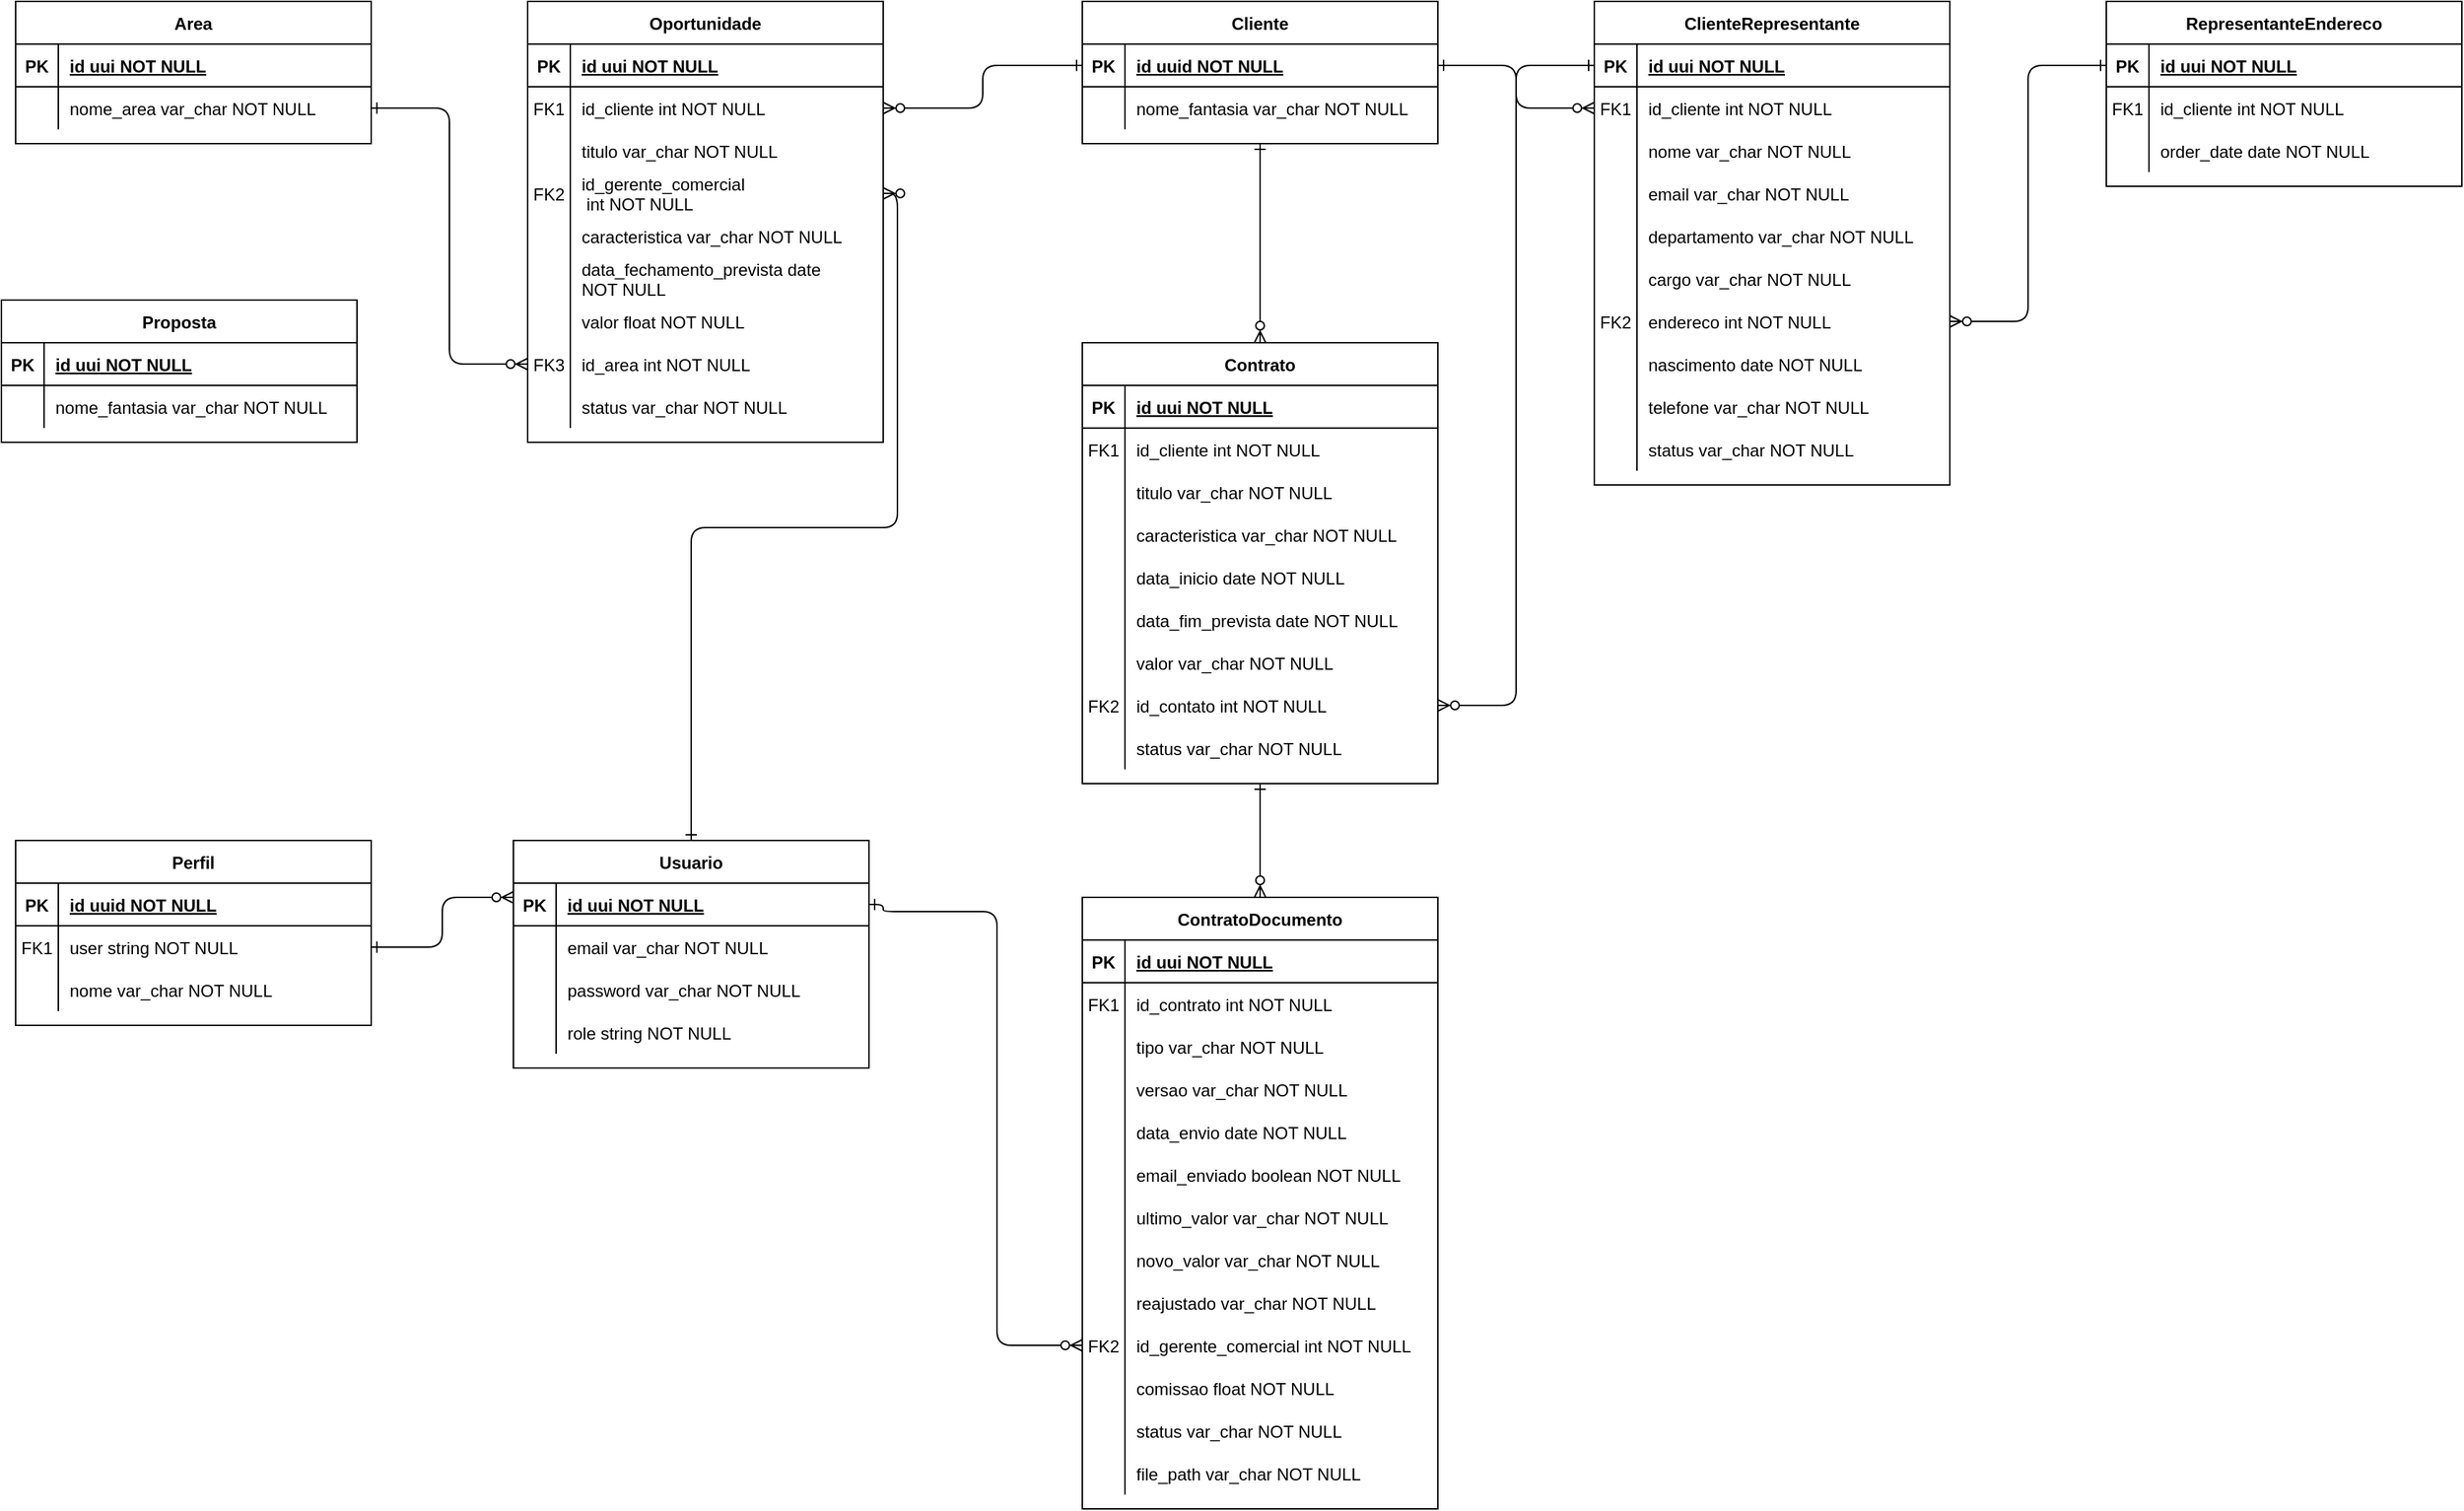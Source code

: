 <mxfile version="22.1.9" type="github">
  <diagram id="R2lEEEUBdFMjLlhIrx00" name="Page-1">
    <mxGraphModel dx="1955" dy="549" grid="1" gridSize="10" guides="1" tooltips="1" connect="1" arrows="1" fold="1" page="1" pageScale="1" pageWidth="850" pageHeight="1100" math="0" shadow="0" extFonts="Permanent Marker^https://fonts.googleapis.com/css?family=Permanent+Marker">
      <root>
        <mxCell id="0" />
        <mxCell id="1" parent="0" />
        <mxCell id="C-vyLk0tnHw3VtMMgP7b-1" value="" style="edgeStyle=orthogonalEdgeStyle;endArrow=ERzeroToMany;startArrow=ERone;endFill=1;startFill=0;" parent="1" source="C-vyLk0tnHw3VtMMgP7b-24" target="C-vyLk0tnHw3VtMMgP7b-6" edge="1">
          <mxGeometry width="100" height="100" relative="1" as="geometry">
            <mxPoint x="350" y="840" as="sourcePoint" />
            <mxPoint x="450" y="740" as="targetPoint" />
          </mxGeometry>
        </mxCell>
        <mxCell id="C-vyLk0tnHw3VtMMgP7b-2" value="ClienteRepresentante" style="shape=table;startSize=30;container=1;collapsible=1;childLayout=tableLayout;fixedRows=1;rowLines=0;fontStyle=1;align=center;resizeLast=1;" parent="1" vertex="1">
          <mxGeometry x="490" y="240" width="250" height="340" as="geometry" />
        </mxCell>
        <mxCell id="C-vyLk0tnHw3VtMMgP7b-3" value="" style="shape=partialRectangle;collapsible=0;dropTarget=0;pointerEvents=0;fillColor=none;points=[[0,0.5],[1,0.5]];portConstraint=eastwest;top=0;left=0;right=0;bottom=1;" parent="C-vyLk0tnHw3VtMMgP7b-2" vertex="1">
          <mxGeometry y="30" width="250" height="30" as="geometry" />
        </mxCell>
        <mxCell id="C-vyLk0tnHw3VtMMgP7b-4" value="PK" style="shape=partialRectangle;overflow=hidden;connectable=0;fillColor=none;top=0;left=0;bottom=0;right=0;fontStyle=1;" parent="C-vyLk0tnHw3VtMMgP7b-3" vertex="1">
          <mxGeometry width="30" height="30" as="geometry">
            <mxRectangle width="30" height="30" as="alternateBounds" />
          </mxGeometry>
        </mxCell>
        <mxCell id="C-vyLk0tnHw3VtMMgP7b-5" value="id uui NOT NULL " style="shape=partialRectangle;overflow=hidden;connectable=0;fillColor=none;top=0;left=0;bottom=0;right=0;align=left;spacingLeft=6;fontStyle=5;" parent="C-vyLk0tnHw3VtMMgP7b-3" vertex="1">
          <mxGeometry x="30" width="220" height="30" as="geometry">
            <mxRectangle width="220" height="30" as="alternateBounds" />
          </mxGeometry>
        </mxCell>
        <mxCell id="C-vyLk0tnHw3VtMMgP7b-6" value="" style="shape=partialRectangle;collapsible=0;dropTarget=0;pointerEvents=0;fillColor=none;points=[[0,0.5],[1,0.5]];portConstraint=eastwest;top=0;left=0;right=0;bottom=0;" parent="C-vyLk0tnHw3VtMMgP7b-2" vertex="1">
          <mxGeometry y="60" width="250" height="30" as="geometry" />
        </mxCell>
        <mxCell id="C-vyLk0tnHw3VtMMgP7b-7" value="FK1" style="shape=partialRectangle;overflow=hidden;connectable=0;fillColor=none;top=0;left=0;bottom=0;right=0;" parent="C-vyLk0tnHw3VtMMgP7b-6" vertex="1">
          <mxGeometry width="30" height="30" as="geometry">
            <mxRectangle width="30" height="30" as="alternateBounds" />
          </mxGeometry>
        </mxCell>
        <mxCell id="C-vyLk0tnHw3VtMMgP7b-8" value="id_cliente int NOT NULL" style="shape=partialRectangle;overflow=hidden;connectable=0;fillColor=none;top=0;left=0;bottom=0;right=0;align=left;spacingLeft=6;" parent="C-vyLk0tnHw3VtMMgP7b-6" vertex="1">
          <mxGeometry x="30" width="220" height="30" as="geometry">
            <mxRectangle width="220" height="30" as="alternateBounds" />
          </mxGeometry>
        </mxCell>
        <mxCell id="C-vyLk0tnHw3VtMMgP7b-9" value="" style="shape=partialRectangle;collapsible=0;dropTarget=0;pointerEvents=0;fillColor=none;points=[[0,0.5],[1,0.5]];portConstraint=eastwest;top=0;left=0;right=0;bottom=0;" parent="C-vyLk0tnHw3VtMMgP7b-2" vertex="1">
          <mxGeometry y="90" width="250" height="30" as="geometry" />
        </mxCell>
        <mxCell id="C-vyLk0tnHw3VtMMgP7b-10" value="" style="shape=partialRectangle;overflow=hidden;connectable=0;fillColor=none;top=0;left=0;bottom=0;right=0;" parent="C-vyLk0tnHw3VtMMgP7b-9" vertex="1">
          <mxGeometry width="30" height="30" as="geometry">
            <mxRectangle width="30" height="30" as="alternateBounds" />
          </mxGeometry>
        </mxCell>
        <mxCell id="C-vyLk0tnHw3VtMMgP7b-11" value="nome var_char NOT NULL" style="shape=partialRectangle;overflow=hidden;connectable=0;fillColor=none;top=0;left=0;bottom=0;right=0;align=left;spacingLeft=6;" parent="C-vyLk0tnHw3VtMMgP7b-9" vertex="1">
          <mxGeometry x="30" width="220" height="30" as="geometry">
            <mxRectangle width="220" height="30" as="alternateBounds" />
          </mxGeometry>
        </mxCell>
        <mxCell id="UztTEr_xLd-EWIeRlC5f-12" value="" style="shape=partialRectangle;collapsible=0;dropTarget=0;pointerEvents=0;fillColor=none;points=[[0,0.5],[1,0.5]];portConstraint=eastwest;top=0;left=0;right=0;bottom=0;" parent="C-vyLk0tnHw3VtMMgP7b-2" vertex="1">
          <mxGeometry y="120" width="250" height="30" as="geometry" />
        </mxCell>
        <mxCell id="UztTEr_xLd-EWIeRlC5f-13" value="" style="shape=partialRectangle;overflow=hidden;connectable=0;fillColor=none;top=0;left=0;bottom=0;right=0;" parent="UztTEr_xLd-EWIeRlC5f-12" vertex="1">
          <mxGeometry width="30" height="30" as="geometry">
            <mxRectangle width="30" height="30" as="alternateBounds" />
          </mxGeometry>
        </mxCell>
        <mxCell id="UztTEr_xLd-EWIeRlC5f-14" value="email var_char NOT NULL" style="shape=partialRectangle;overflow=hidden;connectable=0;fillColor=none;top=0;left=0;bottom=0;right=0;align=left;spacingLeft=6;" parent="UztTEr_xLd-EWIeRlC5f-12" vertex="1">
          <mxGeometry x="30" width="220" height="30" as="geometry">
            <mxRectangle width="220" height="30" as="alternateBounds" />
          </mxGeometry>
        </mxCell>
        <mxCell id="UztTEr_xLd-EWIeRlC5f-15" value="" style="shape=partialRectangle;collapsible=0;dropTarget=0;pointerEvents=0;fillColor=none;points=[[0,0.5],[1,0.5]];portConstraint=eastwest;top=0;left=0;right=0;bottom=0;" parent="C-vyLk0tnHw3VtMMgP7b-2" vertex="1">
          <mxGeometry y="150" width="250" height="30" as="geometry" />
        </mxCell>
        <mxCell id="UztTEr_xLd-EWIeRlC5f-16" value="" style="shape=partialRectangle;overflow=hidden;connectable=0;fillColor=none;top=0;left=0;bottom=0;right=0;" parent="UztTEr_xLd-EWIeRlC5f-15" vertex="1">
          <mxGeometry width="30" height="30" as="geometry">
            <mxRectangle width="30" height="30" as="alternateBounds" />
          </mxGeometry>
        </mxCell>
        <mxCell id="UztTEr_xLd-EWIeRlC5f-17" value="departamento var_char NOT NULL" style="shape=partialRectangle;overflow=hidden;connectable=0;fillColor=none;top=0;left=0;bottom=0;right=0;align=left;spacingLeft=6;" parent="UztTEr_xLd-EWIeRlC5f-15" vertex="1">
          <mxGeometry x="30" width="220" height="30" as="geometry">
            <mxRectangle width="220" height="30" as="alternateBounds" />
          </mxGeometry>
        </mxCell>
        <mxCell id="UztTEr_xLd-EWIeRlC5f-18" value="" style="shape=partialRectangle;collapsible=0;dropTarget=0;pointerEvents=0;fillColor=none;points=[[0,0.5],[1,0.5]];portConstraint=eastwest;top=0;left=0;right=0;bottom=0;" parent="C-vyLk0tnHw3VtMMgP7b-2" vertex="1">
          <mxGeometry y="180" width="250" height="30" as="geometry" />
        </mxCell>
        <mxCell id="UztTEr_xLd-EWIeRlC5f-19" value="" style="shape=partialRectangle;overflow=hidden;connectable=0;fillColor=none;top=0;left=0;bottom=0;right=0;" parent="UztTEr_xLd-EWIeRlC5f-18" vertex="1">
          <mxGeometry width="30" height="30" as="geometry">
            <mxRectangle width="30" height="30" as="alternateBounds" />
          </mxGeometry>
        </mxCell>
        <mxCell id="UztTEr_xLd-EWIeRlC5f-20" value="cargo var_char NOT NULL" style="shape=partialRectangle;overflow=hidden;connectable=0;fillColor=none;top=0;left=0;bottom=0;right=0;align=left;spacingLeft=6;" parent="UztTEr_xLd-EWIeRlC5f-18" vertex="1">
          <mxGeometry x="30" width="220" height="30" as="geometry">
            <mxRectangle width="220" height="30" as="alternateBounds" />
          </mxGeometry>
        </mxCell>
        <mxCell id="UztTEr_xLd-EWIeRlC5f-21" value="" style="shape=partialRectangle;collapsible=0;dropTarget=0;pointerEvents=0;fillColor=none;points=[[0,0.5],[1,0.5]];portConstraint=eastwest;top=0;left=0;right=0;bottom=0;" parent="C-vyLk0tnHw3VtMMgP7b-2" vertex="1">
          <mxGeometry y="210" width="250" height="30" as="geometry" />
        </mxCell>
        <mxCell id="UztTEr_xLd-EWIeRlC5f-22" value="FK2" style="shape=partialRectangle;overflow=hidden;connectable=0;fillColor=none;top=0;left=0;bottom=0;right=0;" parent="UztTEr_xLd-EWIeRlC5f-21" vertex="1">
          <mxGeometry width="30" height="30" as="geometry">
            <mxRectangle width="30" height="30" as="alternateBounds" />
          </mxGeometry>
        </mxCell>
        <mxCell id="UztTEr_xLd-EWIeRlC5f-23" value="endereco int NOT NULL" style="shape=partialRectangle;overflow=hidden;connectable=0;fillColor=none;top=0;left=0;bottom=0;right=0;align=left;spacingLeft=6;" parent="UztTEr_xLd-EWIeRlC5f-21" vertex="1">
          <mxGeometry x="30" width="220" height="30" as="geometry">
            <mxRectangle width="220" height="30" as="alternateBounds" />
          </mxGeometry>
        </mxCell>
        <mxCell id="UztTEr_xLd-EWIeRlC5f-24" value="" style="shape=partialRectangle;collapsible=0;dropTarget=0;pointerEvents=0;fillColor=none;points=[[0,0.5],[1,0.5]];portConstraint=eastwest;top=0;left=0;right=0;bottom=0;" parent="C-vyLk0tnHw3VtMMgP7b-2" vertex="1">
          <mxGeometry y="240" width="250" height="30" as="geometry" />
        </mxCell>
        <mxCell id="UztTEr_xLd-EWIeRlC5f-25" value="" style="shape=partialRectangle;overflow=hidden;connectable=0;fillColor=none;top=0;left=0;bottom=0;right=0;" parent="UztTEr_xLd-EWIeRlC5f-24" vertex="1">
          <mxGeometry width="30" height="30" as="geometry">
            <mxRectangle width="30" height="30" as="alternateBounds" />
          </mxGeometry>
        </mxCell>
        <mxCell id="UztTEr_xLd-EWIeRlC5f-26" value="nascimento date NOT NULL" style="shape=partialRectangle;overflow=hidden;connectable=0;fillColor=none;top=0;left=0;bottom=0;right=0;align=left;spacingLeft=6;" parent="UztTEr_xLd-EWIeRlC5f-24" vertex="1">
          <mxGeometry x="30" width="220" height="30" as="geometry">
            <mxRectangle width="220" height="30" as="alternateBounds" />
          </mxGeometry>
        </mxCell>
        <mxCell id="UztTEr_xLd-EWIeRlC5f-38" value="" style="shape=partialRectangle;collapsible=0;dropTarget=0;pointerEvents=0;fillColor=none;points=[[0,0.5],[1,0.5]];portConstraint=eastwest;top=0;left=0;right=0;bottom=0;" parent="C-vyLk0tnHw3VtMMgP7b-2" vertex="1">
          <mxGeometry y="270" width="250" height="30" as="geometry" />
        </mxCell>
        <mxCell id="UztTEr_xLd-EWIeRlC5f-39" value="" style="shape=partialRectangle;overflow=hidden;connectable=0;fillColor=none;top=0;left=0;bottom=0;right=0;" parent="UztTEr_xLd-EWIeRlC5f-38" vertex="1">
          <mxGeometry width="30" height="30" as="geometry">
            <mxRectangle width="30" height="30" as="alternateBounds" />
          </mxGeometry>
        </mxCell>
        <mxCell id="UztTEr_xLd-EWIeRlC5f-40" value="telefone var_char NOT NULL" style="shape=partialRectangle;overflow=hidden;connectable=0;fillColor=none;top=0;left=0;bottom=0;right=0;align=left;spacingLeft=6;" parent="UztTEr_xLd-EWIeRlC5f-38" vertex="1">
          <mxGeometry x="30" width="220" height="30" as="geometry">
            <mxRectangle width="220" height="30" as="alternateBounds" />
          </mxGeometry>
        </mxCell>
        <mxCell id="UztTEr_xLd-EWIeRlC5f-41" value="" style="shape=partialRectangle;collapsible=0;dropTarget=0;pointerEvents=0;fillColor=none;points=[[0,0.5],[1,0.5]];portConstraint=eastwest;top=0;left=0;right=0;bottom=0;" parent="C-vyLk0tnHw3VtMMgP7b-2" vertex="1">
          <mxGeometry y="300" width="250" height="30" as="geometry" />
        </mxCell>
        <mxCell id="UztTEr_xLd-EWIeRlC5f-42" value="" style="shape=partialRectangle;overflow=hidden;connectable=0;fillColor=none;top=0;left=0;bottom=0;right=0;" parent="UztTEr_xLd-EWIeRlC5f-41" vertex="1">
          <mxGeometry width="30" height="30" as="geometry">
            <mxRectangle width="30" height="30" as="alternateBounds" />
          </mxGeometry>
        </mxCell>
        <mxCell id="UztTEr_xLd-EWIeRlC5f-43" value="status var_char NOT NULL" style="shape=partialRectangle;overflow=hidden;connectable=0;fillColor=none;top=0;left=0;bottom=0;right=0;align=left;spacingLeft=6;" parent="UztTEr_xLd-EWIeRlC5f-41" vertex="1">
          <mxGeometry x="30" width="220" height="30" as="geometry">
            <mxRectangle width="220" height="30" as="alternateBounds" />
          </mxGeometry>
        </mxCell>
        <mxCell id="C-vyLk0tnHw3VtMMgP7b-23" value="Cliente" style="shape=table;startSize=30;container=1;collapsible=1;childLayout=tableLayout;fixedRows=1;rowLines=0;fontStyle=1;align=center;resizeLast=1;" parent="1" vertex="1">
          <mxGeometry x="130" y="240" width="250" height="100" as="geometry" />
        </mxCell>
        <mxCell id="C-vyLk0tnHw3VtMMgP7b-24" value="" style="shape=partialRectangle;collapsible=0;dropTarget=0;pointerEvents=0;fillColor=none;points=[[0,0.5],[1,0.5]];portConstraint=eastwest;top=0;left=0;right=0;bottom=1;" parent="C-vyLk0tnHw3VtMMgP7b-23" vertex="1">
          <mxGeometry y="30" width="250" height="30" as="geometry" />
        </mxCell>
        <mxCell id="C-vyLk0tnHw3VtMMgP7b-25" value="PK" style="shape=partialRectangle;overflow=hidden;connectable=0;fillColor=none;top=0;left=0;bottom=0;right=0;fontStyle=1;" parent="C-vyLk0tnHw3VtMMgP7b-24" vertex="1">
          <mxGeometry width="30" height="30" as="geometry">
            <mxRectangle width="30" height="30" as="alternateBounds" />
          </mxGeometry>
        </mxCell>
        <mxCell id="C-vyLk0tnHw3VtMMgP7b-26" value="id uuid NOT NULL " style="shape=partialRectangle;overflow=hidden;connectable=0;fillColor=none;top=0;left=0;bottom=0;right=0;align=left;spacingLeft=6;fontStyle=5;" parent="C-vyLk0tnHw3VtMMgP7b-24" vertex="1">
          <mxGeometry x="30" width="220" height="30" as="geometry">
            <mxRectangle width="220" height="30" as="alternateBounds" />
          </mxGeometry>
        </mxCell>
        <mxCell id="C-vyLk0tnHw3VtMMgP7b-27" value="" style="shape=partialRectangle;collapsible=0;dropTarget=0;pointerEvents=0;fillColor=none;points=[[0,0.5],[1,0.5]];portConstraint=eastwest;top=0;left=0;right=0;bottom=0;" parent="C-vyLk0tnHw3VtMMgP7b-23" vertex="1">
          <mxGeometry y="60" width="250" height="30" as="geometry" />
        </mxCell>
        <mxCell id="C-vyLk0tnHw3VtMMgP7b-28" value="" style="shape=partialRectangle;overflow=hidden;connectable=0;fillColor=none;top=0;left=0;bottom=0;right=0;" parent="C-vyLk0tnHw3VtMMgP7b-27" vertex="1">
          <mxGeometry width="30" height="30" as="geometry">
            <mxRectangle width="30" height="30" as="alternateBounds" />
          </mxGeometry>
        </mxCell>
        <mxCell id="C-vyLk0tnHw3VtMMgP7b-29" value="nome_fantasia var_char NOT NULL" style="shape=partialRectangle;overflow=hidden;connectable=0;fillColor=none;top=0;left=0;bottom=0;right=0;align=left;spacingLeft=6;" parent="C-vyLk0tnHw3VtMMgP7b-27" vertex="1">
          <mxGeometry x="30" width="220" height="30" as="geometry">
            <mxRectangle width="220" height="30" as="alternateBounds" />
          </mxGeometry>
        </mxCell>
        <mxCell id="UztTEr_xLd-EWIeRlC5f-1" value="Contrato" style="shape=table;startSize=30;container=1;collapsible=1;childLayout=tableLayout;fixedRows=1;rowLines=0;fontStyle=1;align=center;resizeLast=1;" parent="1" vertex="1">
          <mxGeometry x="130" y="480" width="250" height="310" as="geometry" />
        </mxCell>
        <mxCell id="UztTEr_xLd-EWIeRlC5f-2" value="" style="shape=partialRectangle;collapsible=0;dropTarget=0;pointerEvents=0;fillColor=none;points=[[0,0.5],[1,0.5]];portConstraint=eastwest;top=0;left=0;right=0;bottom=1;" parent="UztTEr_xLd-EWIeRlC5f-1" vertex="1">
          <mxGeometry y="30" width="250" height="30" as="geometry" />
        </mxCell>
        <mxCell id="UztTEr_xLd-EWIeRlC5f-3" value="PK" style="shape=partialRectangle;overflow=hidden;connectable=0;fillColor=none;top=0;left=0;bottom=0;right=0;fontStyle=1;" parent="UztTEr_xLd-EWIeRlC5f-2" vertex="1">
          <mxGeometry width="30" height="30" as="geometry">
            <mxRectangle width="30" height="30" as="alternateBounds" />
          </mxGeometry>
        </mxCell>
        <mxCell id="UztTEr_xLd-EWIeRlC5f-4" value="id uui NOT NULL" style="shape=partialRectangle;overflow=hidden;connectable=0;fillColor=none;top=0;left=0;bottom=0;right=0;align=left;spacingLeft=6;fontStyle=5;" parent="UztTEr_xLd-EWIeRlC5f-2" vertex="1">
          <mxGeometry x="30" width="220" height="30" as="geometry">
            <mxRectangle width="220" height="30" as="alternateBounds" />
          </mxGeometry>
        </mxCell>
        <mxCell id="UztTEr_xLd-EWIeRlC5f-5" value="" style="shape=partialRectangle;collapsible=0;dropTarget=0;pointerEvents=0;fillColor=none;points=[[0,0.5],[1,0.5]];portConstraint=eastwest;top=0;left=0;right=0;bottom=0;" parent="UztTEr_xLd-EWIeRlC5f-1" vertex="1">
          <mxGeometry y="60" width="250" height="30" as="geometry" />
        </mxCell>
        <mxCell id="UztTEr_xLd-EWIeRlC5f-6" value="FK1" style="shape=partialRectangle;overflow=hidden;connectable=0;fillColor=none;top=0;left=0;bottom=0;right=0;" parent="UztTEr_xLd-EWIeRlC5f-5" vertex="1">
          <mxGeometry width="30" height="30" as="geometry">
            <mxRectangle width="30" height="30" as="alternateBounds" />
          </mxGeometry>
        </mxCell>
        <mxCell id="UztTEr_xLd-EWIeRlC5f-7" value="id_cliente int NOT NULL" style="shape=partialRectangle;overflow=hidden;connectable=0;fillColor=none;top=0;left=0;bottom=0;right=0;align=left;spacingLeft=6;" parent="UztTEr_xLd-EWIeRlC5f-5" vertex="1">
          <mxGeometry x="30" width="220" height="30" as="geometry">
            <mxRectangle width="220" height="30" as="alternateBounds" />
          </mxGeometry>
        </mxCell>
        <mxCell id="UztTEr_xLd-EWIeRlC5f-8" value="" style="shape=partialRectangle;collapsible=0;dropTarget=0;pointerEvents=0;fillColor=none;points=[[0,0.5],[1,0.5]];portConstraint=eastwest;top=0;left=0;right=0;bottom=0;" parent="UztTEr_xLd-EWIeRlC5f-1" vertex="1">
          <mxGeometry y="90" width="250" height="30" as="geometry" />
        </mxCell>
        <mxCell id="UztTEr_xLd-EWIeRlC5f-9" value="" style="shape=partialRectangle;overflow=hidden;connectable=0;fillColor=none;top=0;left=0;bottom=0;right=0;" parent="UztTEr_xLd-EWIeRlC5f-8" vertex="1">
          <mxGeometry width="30" height="30" as="geometry">
            <mxRectangle width="30" height="30" as="alternateBounds" />
          </mxGeometry>
        </mxCell>
        <mxCell id="UztTEr_xLd-EWIeRlC5f-10" value="titulo var_char NOT NULL" style="shape=partialRectangle;overflow=hidden;connectable=0;fillColor=none;top=0;left=0;bottom=0;right=0;align=left;spacingLeft=6;" parent="UztTEr_xLd-EWIeRlC5f-8" vertex="1">
          <mxGeometry x="30" width="220" height="30" as="geometry">
            <mxRectangle width="220" height="30" as="alternateBounds" />
          </mxGeometry>
        </mxCell>
        <mxCell id="UztTEr_xLd-EWIeRlC5f-44" value="" style="shape=partialRectangle;collapsible=0;dropTarget=0;pointerEvents=0;fillColor=none;points=[[0,0.5],[1,0.5]];portConstraint=eastwest;top=0;left=0;right=0;bottom=0;" parent="UztTEr_xLd-EWIeRlC5f-1" vertex="1">
          <mxGeometry y="120" width="250" height="30" as="geometry" />
        </mxCell>
        <mxCell id="UztTEr_xLd-EWIeRlC5f-45" value="" style="shape=partialRectangle;overflow=hidden;connectable=0;fillColor=none;top=0;left=0;bottom=0;right=0;" parent="UztTEr_xLd-EWIeRlC5f-44" vertex="1">
          <mxGeometry width="30" height="30" as="geometry">
            <mxRectangle width="30" height="30" as="alternateBounds" />
          </mxGeometry>
        </mxCell>
        <mxCell id="UztTEr_xLd-EWIeRlC5f-46" value="caracteristica var_char NOT NULL" style="shape=partialRectangle;overflow=hidden;connectable=0;fillColor=none;top=0;left=0;bottom=0;right=0;align=left;spacingLeft=6;" parent="UztTEr_xLd-EWIeRlC5f-44" vertex="1">
          <mxGeometry x="30" width="220" height="30" as="geometry">
            <mxRectangle width="220" height="30" as="alternateBounds" />
          </mxGeometry>
        </mxCell>
        <mxCell id="UztTEr_xLd-EWIeRlC5f-47" value="" style="shape=partialRectangle;collapsible=0;dropTarget=0;pointerEvents=0;fillColor=none;points=[[0,0.5],[1,0.5]];portConstraint=eastwest;top=0;left=0;right=0;bottom=0;" parent="UztTEr_xLd-EWIeRlC5f-1" vertex="1">
          <mxGeometry y="150" width="250" height="30" as="geometry" />
        </mxCell>
        <mxCell id="UztTEr_xLd-EWIeRlC5f-48" value="" style="shape=partialRectangle;overflow=hidden;connectable=0;fillColor=none;top=0;left=0;bottom=0;right=0;" parent="UztTEr_xLd-EWIeRlC5f-47" vertex="1">
          <mxGeometry width="30" height="30" as="geometry">
            <mxRectangle width="30" height="30" as="alternateBounds" />
          </mxGeometry>
        </mxCell>
        <mxCell id="UztTEr_xLd-EWIeRlC5f-49" value="data_inicio date NOT NULL" style="shape=partialRectangle;overflow=hidden;connectable=0;fillColor=none;top=0;left=0;bottom=0;right=0;align=left;spacingLeft=6;" parent="UztTEr_xLd-EWIeRlC5f-47" vertex="1">
          <mxGeometry x="30" width="220" height="30" as="geometry">
            <mxRectangle width="220" height="30" as="alternateBounds" />
          </mxGeometry>
        </mxCell>
        <mxCell id="UztTEr_xLd-EWIeRlC5f-50" value="" style="shape=partialRectangle;collapsible=0;dropTarget=0;pointerEvents=0;fillColor=none;points=[[0,0.5],[1,0.5]];portConstraint=eastwest;top=0;left=0;right=0;bottom=0;" parent="UztTEr_xLd-EWIeRlC5f-1" vertex="1">
          <mxGeometry y="180" width="250" height="30" as="geometry" />
        </mxCell>
        <mxCell id="UztTEr_xLd-EWIeRlC5f-51" value="" style="shape=partialRectangle;overflow=hidden;connectable=0;fillColor=none;top=0;left=0;bottom=0;right=0;" parent="UztTEr_xLd-EWIeRlC5f-50" vertex="1">
          <mxGeometry width="30" height="30" as="geometry">
            <mxRectangle width="30" height="30" as="alternateBounds" />
          </mxGeometry>
        </mxCell>
        <mxCell id="UztTEr_xLd-EWIeRlC5f-52" value="data_fim_prevista date NOT NULL" style="shape=partialRectangle;overflow=hidden;connectable=0;fillColor=none;top=0;left=0;bottom=0;right=0;align=left;spacingLeft=6;" parent="UztTEr_xLd-EWIeRlC5f-50" vertex="1">
          <mxGeometry x="30" width="220" height="30" as="geometry">
            <mxRectangle width="220" height="30" as="alternateBounds" />
          </mxGeometry>
        </mxCell>
        <mxCell id="UztTEr_xLd-EWIeRlC5f-53" value="" style="shape=partialRectangle;collapsible=0;dropTarget=0;pointerEvents=0;fillColor=none;points=[[0,0.5],[1,0.5]];portConstraint=eastwest;top=0;left=0;right=0;bottom=0;" parent="UztTEr_xLd-EWIeRlC5f-1" vertex="1">
          <mxGeometry y="210" width="250" height="30" as="geometry" />
        </mxCell>
        <mxCell id="UztTEr_xLd-EWIeRlC5f-54" value="" style="shape=partialRectangle;overflow=hidden;connectable=0;fillColor=none;top=0;left=0;bottom=0;right=0;" parent="UztTEr_xLd-EWIeRlC5f-53" vertex="1">
          <mxGeometry width="30" height="30" as="geometry">
            <mxRectangle width="30" height="30" as="alternateBounds" />
          </mxGeometry>
        </mxCell>
        <mxCell id="UztTEr_xLd-EWIeRlC5f-55" value="valor var_char NOT NULL" style="shape=partialRectangle;overflow=hidden;connectable=0;fillColor=none;top=0;left=0;bottom=0;right=0;align=left;spacingLeft=6;" parent="UztTEr_xLd-EWIeRlC5f-53" vertex="1">
          <mxGeometry x="30" width="220" height="30" as="geometry">
            <mxRectangle width="220" height="30" as="alternateBounds" />
          </mxGeometry>
        </mxCell>
        <mxCell id="UztTEr_xLd-EWIeRlC5f-56" value="" style="shape=partialRectangle;collapsible=0;dropTarget=0;pointerEvents=0;fillColor=none;points=[[0,0.5],[1,0.5]];portConstraint=eastwest;top=0;left=0;right=0;bottom=0;" parent="UztTEr_xLd-EWIeRlC5f-1" vertex="1">
          <mxGeometry y="240" width="250" height="30" as="geometry" />
        </mxCell>
        <mxCell id="UztTEr_xLd-EWIeRlC5f-57" value="FK2" style="shape=partialRectangle;overflow=hidden;connectable=0;fillColor=none;top=0;left=0;bottom=0;right=0;" parent="UztTEr_xLd-EWIeRlC5f-56" vertex="1">
          <mxGeometry width="30" height="30" as="geometry">
            <mxRectangle width="30" height="30" as="alternateBounds" />
          </mxGeometry>
        </mxCell>
        <mxCell id="UztTEr_xLd-EWIeRlC5f-58" value="id_contato int NOT NULL" style="shape=partialRectangle;overflow=hidden;connectable=0;fillColor=none;top=0;left=0;bottom=0;right=0;align=left;spacingLeft=6;" parent="UztTEr_xLd-EWIeRlC5f-56" vertex="1">
          <mxGeometry x="30" width="220" height="30" as="geometry">
            <mxRectangle width="220" height="30" as="alternateBounds" />
          </mxGeometry>
        </mxCell>
        <mxCell id="UztTEr_xLd-EWIeRlC5f-59" value="" style="shape=partialRectangle;collapsible=0;dropTarget=0;pointerEvents=0;fillColor=none;points=[[0,0.5],[1,0.5]];portConstraint=eastwest;top=0;left=0;right=0;bottom=0;" parent="UztTEr_xLd-EWIeRlC5f-1" vertex="1">
          <mxGeometry y="270" width="250" height="30" as="geometry" />
        </mxCell>
        <mxCell id="UztTEr_xLd-EWIeRlC5f-60" value="" style="shape=partialRectangle;overflow=hidden;connectable=0;fillColor=none;top=0;left=0;bottom=0;right=0;" parent="UztTEr_xLd-EWIeRlC5f-59" vertex="1">
          <mxGeometry width="30" height="30" as="geometry">
            <mxRectangle width="30" height="30" as="alternateBounds" />
          </mxGeometry>
        </mxCell>
        <mxCell id="UztTEr_xLd-EWIeRlC5f-61" value="status var_char NOT NULL" style="shape=partialRectangle;overflow=hidden;connectable=0;fillColor=none;top=0;left=0;bottom=0;right=0;align=left;spacingLeft=6;" parent="UztTEr_xLd-EWIeRlC5f-59" vertex="1">
          <mxGeometry x="30" width="220" height="30" as="geometry">
            <mxRectangle width="220" height="30" as="alternateBounds" />
          </mxGeometry>
        </mxCell>
        <mxCell id="UztTEr_xLd-EWIeRlC5f-11" value="" style="endArrow=ERzeroToMany;startArrow=ERone;endFill=1;startFill=0;exitX=0.5;exitY=1;exitDx=0;exitDy=0;entryX=0.5;entryY=0;entryDx=0;entryDy=0;rounded=1;edgeStyle=orthogonalEdgeStyle;" parent="1" source="C-vyLk0tnHw3VtMMgP7b-23" target="UztTEr_xLd-EWIeRlC5f-1" edge="1">
          <mxGeometry width="100" height="100" relative="1" as="geometry">
            <mxPoint x="380" y="350" as="sourcePoint" />
            <mxPoint x="280" y="440" as="targetPoint" />
          </mxGeometry>
        </mxCell>
        <mxCell id="UztTEr_xLd-EWIeRlC5f-27" value="RepresentanteEndereco" style="shape=table;startSize=30;container=1;collapsible=1;childLayout=tableLayout;fixedRows=1;rowLines=0;fontStyle=1;align=center;resizeLast=1;" parent="1" vertex="1">
          <mxGeometry x="850" y="240" width="250" height="130" as="geometry" />
        </mxCell>
        <mxCell id="UztTEr_xLd-EWIeRlC5f-28" value="" style="shape=partialRectangle;collapsible=0;dropTarget=0;pointerEvents=0;fillColor=none;points=[[0,0.5],[1,0.5]];portConstraint=eastwest;top=0;left=0;right=0;bottom=1;" parent="UztTEr_xLd-EWIeRlC5f-27" vertex="1">
          <mxGeometry y="30" width="250" height="30" as="geometry" />
        </mxCell>
        <mxCell id="UztTEr_xLd-EWIeRlC5f-29" value="PK" style="shape=partialRectangle;overflow=hidden;connectable=0;fillColor=none;top=0;left=0;bottom=0;right=0;fontStyle=1;" parent="UztTEr_xLd-EWIeRlC5f-28" vertex="1">
          <mxGeometry width="30" height="30" as="geometry">
            <mxRectangle width="30" height="30" as="alternateBounds" />
          </mxGeometry>
        </mxCell>
        <mxCell id="UztTEr_xLd-EWIeRlC5f-30" value="id uui NOT NULL" style="shape=partialRectangle;overflow=hidden;connectable=0;fillColor=none;top=0;left=0;bottom=0;right=0;align=left;spacingLeft=6;fontStyle=5;" parent="UztTEr_xLd-EWIeRlC5f-28" vertex="1">
          <mxGeometry x="30" width="220" height="30" as="geometry">
            <mxRectangle width="220" height="30" as="alternateBounds" />
          </mxGeometry>
        </mxCell>
        <mxCell id="UztTEr_xLd-EWIeRlC5f-31" value="" style="shape=partialRectangle;collapsible=0;dropTarget=0;pointerEvents=0;fillColor=none;points=[[0,0.5],[1,0.5]];portConstraint=eastwest;top=0;left=0;right=0;bottom=0;" parent="UztTEr_xLd-EWIeRlC5f-27" vertex="1">
          <mxGeometry y="60" width="250" height="30" as="geometry" />
        </mxCell>
        <mxCell id="UztTEr_xLd-EWIeRlC5f-32" value="FK1" style="shape=partialRectangle;overflow=hidden;connectable=0;fillColor=none;top=0;left=0;bottom=0;right=0;" parent="UztTEr_xLd-EWIeRlC5f-31" vertex="1">
          <mxGeometry width="30" height="30" as="geometry">
            <mxRectangle width="30" height="30" as="alternateBounds" />
          </mxGeometry>
        </mxCell>
        <mxCell id="UztTEr_xLd-EWIeRlC5f-33" value="id_cliente int NOT NULL" style="shape=partialRectangle;overflow=hidden;connectable=0;fillColor=none;top=0;left=0;bottom=0;right=0;align=left;spacingLeft=6;" parent="UztTEr_xLd-EWIeRlC5f-31" vertex="1">
          <mxGeometry x="30" width="220" height="30" as="geometry">
            <mxRectangle width="220" height="30" as="alternateBounds" />
          </mxGeometry>
        </mxCell>
        <mxCell id="UztTEr_xLd-EWIeRlC5f-34" value="" style="shape=partialRectangle;collapsible=0;dropTarget=0;pointerEvents=0;fillColor=none;points=[[0,0.5],[1,0.5]];portConstraint=eastwest;top=0;left=0;right=0;bottom=0;" parent="UztTEr_xLd-EWIeRlC5f-27" vertex="1">
          <mxGeometry y="90" width="250" height="30" as="geometry" />
        </mxCell>
        <mxCell id="UztTEr_xLd-EWIeRlC5f-35" value="" style="shape=partialRectangle;overflow=hidden;connectable=0;fillColor=none;top=0;left=0;bottom=0;right=0;" parent="UztTEr_xLd-EWIeRlC5f-34" vertex="1">
          <mxGeometry width="30" height="30" as="geometry">
            <mxRectangle width="30" height="30" as="alternateBounds" />
          </mxGeometry>
        </mxCell>
        <mxCell id="UztTEr_xLd-EWIeRlC5f-36" value="order_date date NOT NULL" style="shape=partialRectangle;overflow=hidden;connectable=0;fillColor=none;top=0;left=0;bottom=0;right=0;align=left;spacingLeft=6;" parent="UztTEr_xLd-EWIeRlC5f-34" vertex="1">
          <mxGeometry x="30" width="220" height="30" as="geometry">
            <mxRectangle width="220" height="30" as="alternateBounds" />
          </mxGeometry>
        </mxCell>
        <mxCell id="UztTEr_xLd-EWIeRlC5f-37" value="" style="endArrow=ERzeroToMany;startArrow=ERone;endFill=1;startFill=0;entryX=1;entryY=0.5;entryDx=0;entryDy=0;rounded=1;edgeStyle=orthogonalEdgeStyle;exitX=0;exitY=0.5;exitDx=0;exitDy=0;" parent="1" source="UztTEr_xLd-EWIeRlC5f-28" target="UztTEr_xLd-EWIeRlC5f-21" edge="1">
          <mxGeometry width="100" height="100" relative="1" as="geometry">
            <mxPoint x="605" y="610" as="sourcePoint" />
            <mxPoint x="390" y="810" as="targetPoint" />
          </mxGeometry>
        </mxCell>
        <mxCell id="UztTEr_xLd-EWIeRlC5f-62" value="" style="edgeStyle=orthogonalEdgeStyle;endArrow=ERzeroToMany;startArrow=ERone;endFill=1;startFill=0;entryX=1;entryY=0.5;entryDx=0;entryDy=0;exitX=0;exitY=0.5;exitDx=0;exitDy=0;" parent="1" source="C-vyLk0tnHw3VtMMgP7b-3" target="UztTEr_xLd-EWIeRlC5f-56" edge="1">
          <mxGeometry width="100" height="100" relative="1" as="geometry">
            <mxPoint x="330" y="410" as="sourcePoint" />
            <mxPoint x="430" y="430" as="targetPoint" />
          </mxGeometry>
        </mxCell>
        <mxCell id="UztTEr_xLd-EWIeRlC5f-63" value="ContratoDocumento" style="shape=table;startSize=30;container=1;collapsible=1;childLayout=tableLayout;fixedRows=1;rowLines=0;fontStyle=1;align=center;resizeLast=1;" parent="1" vertex="1">
          <mxGeometry x="130" y="870" width="250" height="430" as="geometry" />
        </mxCell>
        <mxCell id="UztTEr_xLd-EWIeRlC5f-64" value="" style="shape=partialRectangle;collapsible=0;dropTarget=0;pointerEvents=0;fillColor=none;points=[[0,0.5],[1,0.5]];portConstraint=eastwest;top=0;left=0;right=0;bottom=1;" parent="UztTEr_xLd-EWIeRlC5f-63" vertex="1">
          <mxGeometry y="30" width="250" height="30" as="geometry" />
        </mxCell>
        <mxCell id="UztTEr_xLd-EWIeRlC5f-65" value="PK" style="shape=partialRectangle;overflow=hidden;connectable=0;fillColor=none;top=0;left=0;bottom=0;right=0;fontStyle=1;" parent="UztTEr_xLd-EWIeRlC5f-64" vertex="1">
          <mxGeometry width="30" height="30" as="geometry">
            <mxRectangle width="30" height="30" as="alternateBounds" />
          </mxGeometry>
        </mxCell>
        <mxCell id="UztTEr_xLd-EWIeRlC5f-66" value="id uui NOT NULL" style="shape=partialRectangle;overflow=hidden;connectable=0;fillColor=none;top=0;left=0;bottom=0;right=0;align=left;spacingLeft=6;fontStyle=5;" parent="UztTEr_xLd-EWIeRlC5f-64" vertex="1">
          <mxGeometry x="30" width="220" height="30" as="geometry">
            <mxRectangle width="220" height="30" as="alternateBounds" />
          </mxGeometry>
        </mxCell>
        <mxCell id="UztTEr_xLd-EWIeRlC5f-67" value="" style="shape=partialRectangle;collapsible=0;dropTarget=0;pointerEvents=0;fillColor=none;points=[[0,0.5],[1,0.5]];portConstraint=eastwest;top=0;left=0;right=0;bottom=0;" parent="UztTEr_xLd-EWIeRlC5f-63" vertex="1">
          <mxGeometry y="60" width="250" height="30" as="geometry" />
        </mxCell>
        <mxCell id="UztTEr_xLd-EWIeRlC5f-68" value="FK1" style="shape=partialRectangle;overflow=hidden;connectable=0;fillColor=none;top=0;left=0;bottom=0;right=0;" parent="UztTEr_xLd-EWIeRlC5f-67" vertex="1">
          <mxGeometry width="30" height="30" as="geometry">
            <mxRectangle width="30" height="30" as="alternateBounds" />
          </mxGeometry>
        </mxCell>
        <mxCell id="UztTEr_xLd-EWIeRlC5f-69" value="id_contrato int NOT NULL" style="shape=partialRectangle;overflow=hidden;connectable=0;fillColor=none;top=0;left=0;bottom=0;right=0;align=left;spacingLeft=6;" parent="UztTEr_xLd-EWIeRlC5f-67" vertex="1">
          <mxGeometry x="30" width="220" height="30" as="geometry">
            <mxRectangle width="220" height="30" as="alternateBounds" />
          </mxGeometry>
        </mxCell>
        <mxCell id="UztTEr_xLd-EWIeRlC5f-70" value="" style="shape=partialRectangle;collapsible=0;dropTarget=0;pointerEvents=0;fillColor=none;points=[[0,0.5],[1,0.5]];portConstraint=eastwest;top=0;left=0;right=0;bottom=0;" parent="UztTEr_xLd-EWIeRlC5f-63" vertex="1">
          <mxGeometry y="90" width="250" height="30" as="geometry" />
        </mxCell>
        <mxCell id="UztTEr_xLd-EWIeRlC5f-71" value="" style="shape=partialRectangle;overflow=hidden;connectable=0;fillColor=none;top=0;left=0;bottom=0;right=0;" parent="UztTEr_xLd-EWIeRlC5f-70" vertex="1">
          <mxGeometry width="30" height="30" as="geometry">
            <mxRectangle width="30" height="30" as="alternateBounds" />
          </mxGeometry>
        </mxCell>
        <mxCell id="UztTEr_xLd-EWIeRlC5f-72" value="tipo var_char NOT NULL" style="shape=partialRectangle;overflow=hidden;connectable=0;fillColor=none;top=0;left=0;bottom=0;right=0;align=left;spacingLeft=6;" parent="UztTEr_xLd-EWIeRlC5f-70" vertex="1">
          <mxGeometry x="30" width="220" height="30" as="geometry">
            <mxRectangle width="220" height="30" as="alternateBounds" />
          </mxGeometry>
        </mxCell>
        <mxCell id="UztTEr_xLd-EWIeRlC5f-73" value="" style="shape=partialRectangle;collapsible=0;dropTarget=0;pointerEvents=0;fillColor=none;points=[[0,0.5],[1,0.5]];portConstraint=eastwest;top=0;left=0;right=0;bottom=0;" parent="UztTEr_xLd-EWIeRlC5f-63" vertex="1">
          <mxGeometry y="120" width="250" height="30" as="geometry" />
        </mxCell>
        <mxCell id="UztTEr_xLd-EWIeRlC5f-74" value="" style="shape=partialRectangle;overflow=hidden;connectable=0;fillColor=none;top=0;left=0;bottom=0;right=0;" parent="UztTEr_xLd-EWIeRlC5f-73" vertex="1">
          <mxGeometry width="30" height="30" as="geometry">
            <mxRectangle width="30" height="30" as="alternateBounds" />
          </mxGeometry>
        </mxCell>
        <mxCell id="UztTEr_xLd-EWIeRlC5f-75" value="versao var_char NOT NULL" style="shape=partialRectangle;overflow=hidden;connectable=0;fillColor=none;top=0;left=0;bottom=0;right=0;align=left;spacingLeft=6;" parent="UztTEr_xLd-EWIeRlC5f-73" vertex="1">
          <mxGeometry x="30" width="220" height="30" as="geometry">
            <mxRectangle width="220" height="30" as="alternateBounds" />
          </mxGeometry>
        </mxCell>
        <mxCell id="UztTEr_xLd-EWIeRlC5f-76" value="" style="shape=partialRectangle;collapsible=0;dropTarget=0;pointerEvents=0;fillColor=none;points=[[0,0.5],[1,0.5]];portConstraint=eastwest;top=0;left=0;right=0;bottom=0;" parent="UztTEr_xLd-EWIeRlC5f-63" vertex="1">
          <mxGeometry y="150" width="250" height="30" as="geometry" />
        </mxCell>
        <mxCell id="UztTEr_xLd-EWIeRlC5f-77" value="" style="shape=partialRectangle;overflow=hidden;connectable=0;fillColor=none;top=0;left=0;bottom=0;right=0;" parent="UztTEr_xLd-EWIeRlC5f-76" vertex="1">
          <mxGeometry width="30" height="30" as="geometry">
            <mxRectangle width="30" height="30" as="alternateBounds" />
          </mxGeometry>
        </mxCell>
        <mxCell id="UztTEr_xLd-EWIeRlC5f-78" value="data_envio date NOT NULL" style="shape=partialRectangle;overflow=hidden;connectable=0;fillColor=none;top=0;left=0;bottom=0;right=0;align=left;spacingLeft=6;" parent="UztTEr_xLd-EWIeRlC5f-76" vertex="1">
          <mxGeometry x="30" width="220" height="30" as="geometry">
            <mxRectangle width="220" height="30" as="alternateBounds" />
          </mxGeometry>
        </mxCell>
        <mxCell id="UztTEr_xLd-EWIeRlC5f-79" value="" style="shape=partialRectangle;collapsible=0;dropTarget=0;pointerEvents=0;fillColor=none;points=[[0,0.5],[1,0.5]];portConstraint=eastwest;top=0;left=0;right=0;bottom=0;" parent="UztTEr_xLd-EWIeRlC5f-63" vertex="1">
          <mxGeometry y="180" width="250" height="30" as="geometry" />
        </mxCell>
        <mxCell id="UztTEr_xLd-EWIeRlC5f-80" value="" style="shape=partialRectangle;overflow=hidden;connectable=0;fillColor=none;top=0;left=0;bottom=0;right=0;" parent="UztTEr_xLd-EWIeRlC5f-79" vertex="1">
          <mxGeometry width="30" height="30" as="geometry">
            <mxRectangle width="30" height="30" as="alternateBounds" />
          </mxGeometry>
        </mxCell>
        <mxCell id="UztTEr_xLd-EWIeRlC5f-81" value="email_enviado boolean NOT NULL" style="shape=partialRectangle;overflow=hidden;connectable=0;fillColor=none;top=0;left=0;bottom=0;right=0;align=left;spacingLeft=6;" parent="UztTEr_xLd-EWIeRlC5f-79" vertex="1">
          <mxGeometry x="30" width="220" height="30" as="geometry">
            <mxRectangle width="220" height="30" as="alternateBounds" />
          </mxGeometry>
        </mxCell>
        <mxCell id="UztTEr_xLd-EWIeRlC5f-82" value="" style="shape=partialRectangle;collapsible=0;dropTarget=0;pointerEvents=0;fillColor=none;points=[[0,0.5],[1,0.5]];portConstraint=eastwest;top=0;left=0;right=0;bottom=0;" parent="UztTEr_xLd-EWIeRlC5f-63" vertex="1">
          <mxGeometry y="210" width="250" height="30" as="geometry" />
        </mxCell>
        <mxCell id="UztTEr_xLd-EWIeRlC5f-83" value="" style="shape=partialRectangle;overflow=hidden;connectable=0;fillColor=none;top=0;left=0;bottom=0;right=0;" parent="UztTEr_xLd-EWIeRlC5f-82" vertex="1">
          <mxGeometry width="30" height="30" as="geometry">
            <mxRectangle width="30" height="30" as="alternateBounds" />
          </mxGeometry>
        </mxCell>
        <mxCell id="UztTEr_xLd-EWIeRlC5f-84" value="ultimo_valor var_char NOT NULL" style="shape=partialRectangle;overflow=hidden;connectable=0;fillColor=none;top=0;left=0;bottom=0;right=0;align=left;spacingLeft=6;" parent="UztTEr_xLd-EWIeRlC5f-82" vertex="1">
          <mxGeometry x="30" width="220" height="30" as="geometry">
            <mxRectangle width="220" height="30" as="alternateBounds" />
          </mxGeometry>
        </mxCell>
        <mxCell id="UztTEr_xLd-EWIeRlC5f-85" value="" style="shape=partialRectangle;collapsible=0;dropTarget=0;pointerEvents=0;fillColor=none;points=[[0,0.5],[1,0.5]];portConstraint=eastwest;top=0;left=0;right=0;bottom=0;" parent="UztTEr_xLd-EWIeRlC5f-63" vertex="1">
          <mxGeometry y="240" width="250" height="30" as="geometry" />
        </mxCell>
        <mxCell id="UztTEr_xLd-EWIeRlC5f-86" value="" style="shape=partialRectangle;overflow=hidden;connectable=0;fillColor=none;top=0;left=0;bottom=0;right=0;" parent="UztTEr_xLd-EWIeRlC5f-85" vertex="1">
          <mxGeometry width="30" height="30" as="geometry">
            <mxRectangle width="30" height="30" as="alternateBounds" />
          </mxGeometry>
        </mxCell>
        <mxCell id="UztTEr_xLd-EWIeRlC5f-87" value="novo_valor var_char NOT NULL" style="shape=partialRectangle;overflow=hidden;connectable=0;fillColor=none;top=0;left=0;bottom=0;right=0;align=left;spacingLeft=6;" parent="UztTEr_xLd-EWIeRlC5f-85" vertex="1">
          <mxGeometry x="30" width="220" height="30" as="geometry">
            <mxRectangle width="220" height="30" as="alternateBounds" />
          </mxGeometry>
        </mxCell>
        <mxCell id="UztTEr_xLd-EWIeRlC5f-88" value="" style="shape=partialRectangle;collapsible=0;dropTarget=0;pointerEvents=0;fillColor=none;points=[[0,0.5],[1,0.5]];portConstraint=eastwest;top=0;left=0;right=0;bottom=0;" parent="UztTEr_xLd-EWIeRlC5f-63" vertex="1">
          <mxGeometry y="270" width="250" height="30" as="geometry" />
        </mxCell>
        <mxCell id="UztTEr_xLd-EWIeRlC5f-89" value="" style="shape=partialRectangle;overflow=hidden;connectable=0;fillColor=none;top=0;left=0;bottom=0;right=0;" parent="UztTEr_xLd-EWIeRlC5f-88" vertex="1">
          <mxGeometry width="30" height="30" as="geometry">
            <mxRectangle width="30" height="30" as="alternateBounds" />
          </mxGeometry>
        </mxCell>
        <mxCell id="UztTEr_xLd-EWIeRlC5f-90" value="reajustado var_char NOT NULL" style="shape=partialRectangle;overflow=hidden;connectable=0;fillColor=none;top=0;left=0;bottom=0;right=0;align=left;spacingLeft=6;" parent="UztTEr_xLd-EWIeRlC5f-88" vertex="1">
          <mxGeometry x="30" width="220" height="30" as="geometry">
            <mxRectangle width="220" height="30" as="alternateBounds" />
          </mxGeometry>
        </mxCell>
        <mxCell id="UztTEr_xLd-EWIeRlC5f-93" value="" style="shape=partialRectangle;collapsible=0;dropTarget=0;pointerEvents=0;fillColor=none;points=[[0,0.5],[1,0.5]];portConstraint=eastwest;top=0;left=0;right=0;bottom=0;" parent="UztTEr_xLd-EWIeRlC5f-63" vertex="1">
          <mxGeometry y="300" width="250" height="30" as="geometry" />
        </mxCell>
        <mxCell id="UztTEr_xLd-EWIeRlC5f-94" value="FK2" style="shape=partialRectangle;overflow=hidden;connectable=0;fillColor=none;top=0;left=0;bottom=0;right=0;" parent="UztTEr_xLd-EWIeRlC5f-93" vertex="1">
          <mxGeometry width="30" height="30" as="geometry">
            <mxRectangle width="30" height="30" as="alternateBounds" />
          </mxGeometry>
        </mxCell>
        <mxCell id="UztTEr_xLd-EWIeRlC5f-95" value="id_gerente_comercial int NOT NULL" style="shape=partialRectangle;overflow=hidden;connectable=0;fillColor=none;top=0;left=0;bottom=0;right=0;align=left;spacingLeft=6;" parent="UztTEr_xLd-EWIeRlC5f-93" vertex="1">
          <mxGeometry x="30" width="220" height="30" as="geometry">
            <mxRectangle width="220" height="30" as="alternateBounds" />
          </mxGeometry>
        </mxCell>
        <mxCell id="UztTEr_xLd-EWIeRlC5f-96" value="" style="shape=partialRectangle;collapsible=0;dropTarget=0;pointerEvents=0;fillColor=none;points=[[0,0.5],[1,0.5]];portConstraint=eastwest;top=0;left=0;right=0;bottom=0;" parent="UztTEr_xLd-EWIeRlC5f-63" vertex="1">
          <mxGeometry y="330" width="250" height="30" as="geometry" />
        </mxCell>
        <mxCell id="UztTEr_xLd-EWIeRlC5f-97" value="" style="shape=partialRectangle;overflow=hidden;connectable=0;fillColor=none;top=0;left=0;bottom=0;right=0;" parent="UztTEr_xLd-EWIeRlC5f-96" vertex="1">
          <mxGeometry width="30" height="30" as="geometry">
            <mxRectangle width="30" height="30" as="alternateBounds" />
          </mxGeometry>
        </mxCell>
        <mxCell id="UztTEr_xLd-EWIeRlC5f-98" value="comissao float NOT NULL" style="shape=partialRectangle;overflow=hidden;connectable=0;fillColor=none;top=0;left=0;bottom=0;right=0;align=left;spacingLeft=6;" parent="UztTEr_xLd-EWIeRlC5f-96" vertex="1">
          <mxGeometry x="30" width="220" height="30" as="geometry">
            <mxRectangle width="220" height="30" as="alternateBounds" />
          </mxGeometry>
        </mxCell>
        <mxCell id="UztTEr_xLd-EWIeRlC5f-99" value="" style="shape=partialRectangle;collapsible=0;dropTarget=0;pointerEvents=0;fillColor=none;points=[[0,0.5],[1,0.5]];portConstraint=eastwest;top=0;left=0;right=0;bottom=0;" parent="UztTEr_xLd-EWIeRlC5f-63" vertex="1">
          <mxGeometry y="360" width="250" height="30" as="geometry" />
        </mxCell>
        <mxCell id="UztTEr_xLd-EWIeRlC5f-100" value="" style="shape=partialRectangle;overflow=hidden;connectable=0;fillColor=none;top=0;left=0;bottom=0;right=0;" parent="UztTEr_xLd-EWIeRlC5f-99" vertex="1">
          <mxGeometry width="30" height="30" as="geometry">
            <mxRectangle width="30" height="30" as="alternateBounds" />
          </mxGeometry>
        </mxCell>
        <mxCell id="UztTEr_xLd-EWIeRlC5f-101" value="status var_char NOT NULL" style="shape=partialRectangle;overflow=hidden;connectable=0;fillColor=none;top=0;left=0;bottom=0;right=0;align=left;spacingLeft=6;" parent="UztTEr_xLd-EWIeRlC5f-99" vertex="1">
          <mxGeometry x="30" width="220" height="30" as="geometry">
            <mxRectangle width="220" height="30" as="alternateBounds" />
          </mxGeometry>
        </mxCell>
        <mxCell id="UztTEr_xLd-EWIeRlC5f-102" value="" style="shape=partialRectangle;collapsible=0;dropTarget=0;pointerEvents=0;fillColor=none;points=[[0,0.5],[1,0.5]];portConstraint=eastwest;top=0;left=0;right=0;bottom=0;" parent="UztTEr_xLd-EWIeRlC5f-63" vertex="1">
          <mxGeometry y="390" width="250" height="30" as="geometry" />
        </mxCell>
        <mxCell id="UztTEr_xLd-EWIeRlC5f-103" value="" style="shape=partialRectangle;overflow=hidden;connectable=0;fillColor=none;top=0;left=0;bottom=0;right=0;" parent="UztTEr_xLd-EWIeRlC5f-102" vertex="1">
          <mxGeometry width="30" height="30" as="geometry">
            <mxRectangle width="30" height="30" as="alternateBounds" />
          </mxGeometry>
        </mxCell>
        <mxCell id="UztTEr_xLd-EWIeRlC5f-104" value="file_path var_char NOT NULL" style="shape=partialRectangle;overflow=hidden;connectable=0;fillColor=none;top=0;left=0;bottom=0;right=0;align=left;spacingLeft=6;" parent="UztTEr_xLd-EWIeRlC5f-102" vertex="1">
          <mxGeometry x="30" width="220" height="30" as="geometry">
            <mxRectangle width="220" height="30" as="alternateBounds" />
          </mxGeometry>
        </mxCell>
        <mxCell id="UztTEr_xLd-EWIeRlC5f-92" value="" style="endArrow=ERzeroToMany;startArrow=ERone;endFill=1;startFill=0;entryX=0.5;entryY=0;entryDx=0;entryDy=0;rounded=1;edgeStyle=orthogonalEdgeStyle;exitX=0.5;exitY=1;exitDx=0;exitDy=0;" parent="1" source="UztTEr_xLd-EWIeRlC5f-1" target="UztTEr_xLd-EWIeRlC5f-63" edge="1">
          <mxGeometry width="100" height="100" relative="1" as="geometry">
            <mxPoint x="255" y="780" as="sourcePoint" />
            <mxPoint x="50" y="680" as="targetPoint" />
          </mxGeometry>
        </mxCell>
        <mxCell id="UztTEr_xLd-EWIeRlC5f-145" value="" style="endArrow=ERzeroToMany;startArrow=ERone;endFill=1;startFill=0;rounded=1;edgeStyle=orthogonalEdgeStyle;exitX=1;exitY=0.5;exitDx=0;exitDy=0;entryX=0;entryY=0.5;entryDx=0;entryDy=0;" parent="1" source="UztTEr_xLd-EWIeRlC5f-169" target="UztTEr_xLd-EWIeRlC5f-93" edge="1">
          <mxGeometry width="100" height="100" relative="1" as="geometry">
            <mxPoint x="-10" y="855" as="sourcePoint" />
            <mxPoint x="50" y="1210" as="targetPoint" />
            <Array as="points">
              <mxPoint x="-10" y="880" />
              <mxPoint x="70" y="880" />
              <mxPoint x="70" y="1185" />
            </Array>
          </mxGeometry>
        </mxCell>
        <mxCell id="UztTEr_xLd-EWIeRlC5f-168" value="Usuario" style="shape=table;startSize=30;container=1;collapsible=1;childLayout=tableLayout;fixedRows=1;rowLines=0;fontStyle=1;align=center;resizeLast=1;" parent="1" vertex="1">
          <mxGeometry x="-270" y="830" width="250" height="160" as="geometry" />
        </mxCell>
        <mxCell id="UztTEr_xLd-EWIeRlC5f-169" value="" style="shape=partialRectangle;collapsible=0;dropTarget=0;pointerEvents=0;fillColor=none;points=[[0,0.5],[1,0.5]];portConstraint=eastwest;top=0;left=0;right=0;bottom=1;" parent="UztTEr_xLd-EWIeRlC5f-168" vertex="1">
          <mxGeometry y="30" width="250" height="30" as="geometry" />
        </mxCell>
        <mxCell id="UztTEr_xLd-EWIeRlC5f-170" value="PK" style="shape=partialRectangle;overflow=hidden;connectable=0;fillColor=none;top=0;left=0;bottom=0;right=0;fontStyle=1;" parent="UztTEr_xLd-EWIeRlC5f-169" vertex="1">
          <mxGeometry width="30" height="30" as="geometry">
            <mxRectangle width="30" height="30" as="alternateBounds" />
          </mxGeometry>
        </mxCell>
        <mxCell id="UztTEr_xLd-EWIeRlC5f-171" value="id uui NOT NULL" style="shape=partialRectangle;overflow=hidden;connectable=0;fillColor=none;top=0;left=0;bottom=0;right=0;align=left;spacingLeft=6;fontStyle=5;" parent="UztTEr_xLd-EWIeRlC5f-169" vertex="1">
          <mxGeometry x="30" width="220" height="30" as="geometry">
            <mxRectangle width="220" height="30" as="alternateBounds" />
          </mxGeometry>
        </mxCell>
        <mxCell id="UztTEr_xLd-EWIeRlC5f-172" value="" style="shape=partialRectangle;collapsible=0;dropTarget=0;pointerEvents=0;fillColor=none;points=[[0,0.5],[1,0.5]];portConstraint=eastwest;top=0;left=0;right=0;bottom=0;" parent="UztTEr_xLd-EWIeRlC5f-168" vertex="1">
          <mxGeometry y="60" width="250" height="30" as="geometry" />
        </mxCell>
        <mxCell id="UztTEr_xLd-EWIeRlC5f-173" value="" style="shape=partialRectangle;overflow=hidden;connectable=0;fillColor=none;top=0;left=0;bottom=0;right=0;" parent="UztTEr_xLd-EWIeRlC5f-172" vertex="1">
          <mxGeometry width="30" height="30" as="geometry">
            <mxRectangle width="30" height="30" as="alternateBounds" />
          </mxGeometry>
        </mxCell>
        <mxCell id="UztTEr_xLd-EWIeRlC5f-174" value="email var_char NOT NULL" style="shape=partialRectangle;overflow=hidden;connectable=0;fillColor=none;top=0;left=0;bottom=0;right=0;align=left;spacingLeft=6;" parent="UztTEr_xLd-EWIeRlC5f-172" vertex="1">
          <mxGeometry x="30" width="220" height="30" as="geometry">
            <mxRectangle width="220" height="30" as="alternateBounds" />
          </mxGeometry>
        </mxCell>
        <mxCell id="UztTEr_xLd-EWIeRlC5f-175" value="" style="shape=partialRectangle;collapsible=0;dropTarget=0;pointerEvents=0;fillColor=none;points=[[0,0.5],[1,0.5]];portConstraint=eastwest;top=0;left=0;right=0;bottom=0;" parent="UztTEr_xLd-EWIeRlC5f-168" vertex="1">
          <mxGeometry y="90" width="250" height="30" as="geometry" />
        </mxCell>
        <mxCell id="UztTEr_xLd-EWIeRlC5f-176" value="" style="shape=partialRectangle;overflow=hidden;connectable=0;fillColor=none;top=0;left=0;bottom=0;right=0;" parent="UztTEr_xLd-EWIeRlC5f-175" vertex="1">
          <mxGeometry width="30" height="30" as="geometry">
            <mxRectangle width="30" height="30" as="alternateBounds" />
          </mxGeometry>
        </mxCell>
        <mxCell id="UztTEr_xLd-EWIeRlC5f-177" value="password var_char NOT NULL" style="shape=partialRectangle;overflow=hidden;connectable=0;fillColor=none;top=0;left=0;bottom=0;right=0;align=left;spacingLeft=6;" parent="UztTEr_xLd-EWIeRlC5f-175" vertex="1">
          <mxGeometry x="30" width="220" height="30" as="geometry">
            <mxRectangle width="220" height="30" as="alternateBounds" />
          </mxGeometry>
        </mxCell>
        <mxCell id="GOvF2qEgJo0DoKKy7wMv-11" value="" style="shape=partialRectangle;collapsible=0;dropTarget=0;pointerEvents=0;fillColor=none;points=[[0,0.5],[1,0.5]];portConstraint=eastwest;top=0;left=0;right=0;bottom=0;" vertex="1" parent="UztTEr_xLd-EWIeRlC5f-168">
          <mxGeometry y="120" width="250" height="30" as="geometry" />
        </mxCell>
        <mxCell id="GOvF2qEgJo0DoKKy7wMv-12" value="" style="shape=partialRectangle;overflow=hidden;connectable=0;fillColor=none;top=0;left=0;bottom=0;right=0;" vertex="1" parent="GOvF2qEgJo0DoKKy7wMv-11">
          <mxGeometry width="30" height="30" as="geometry">
            <mxRectangle width="30" height="30" as="alternateBounds" />
          </mxGeometry>
        </mxCell>
        <mxCell id="GOvF2qEgJo0DoKKy7wMv-13" value="role string NOT NULL" style="shape=partialRectangle;overflow=hidden;connectable=0;fillColor=none;top=0;left=0;bottom=0;right=0;align=left;spacingLeft=6;" vertex="1" parent="GOvF2qEgJo0DoKKy7wMv-11">
          <mxGeometry x="30" width="220" height="30" as="geometry">
            <mxRectangle width="220" height="30" as="alternateBounds" />
          </mxGeometry>
        </mxCell>
        <mxCell id="Bqc0XaJjLIeWareTl_lq-1" value="Oportunidade" style="shape=table;startSize=30;container=1;collapsible=1;childLayout=tableLayout;fixedRows=1;rowLines=0;fontStyle=1;align=center;resizeLast=1;" parent="1" vertex="1">
          <mxGeometry x="-260" y="240" width="250" height="310" as="geometry" />
        </mxCell>
        <mxCell id="Bqc0XaJjLIeWareTl_lq-2" value="" style="shape=partialRectangle;collapsible=0;dropTarget=0;pointerEvents=0;fillColor=none;points=[[0,0.5],[1,0.5]];portConstraint=eastwest;top=0;left=0;right=0;bottom=1;" parent="Bqc0XaJjLIeWareTl_lq-1" vertex="1">
          <mxGeometry y="30" width="250" height="30" as="geometry" />
        </mxCell>
        <mxCell id="Bqc0XaJjLIeWareTl_lq-3" value="PK" style="shape=partialRectangle;overflow=hidden;connectable=0;fillColor=none;top=0;left=0;bottom=0;right=0;fontStyle=1;" parent="Bqc0XaJjLIeWareTl_lq-2" vertex="1">
          <mxGeometry width="30" height="30" as="geometry">
            <mxRectangle width="30" height="30" as="alternateBounds" />
          </mxGeometry>
        </mxCell>
        <mxCell id="Bqc0XaJjLIeWareTl_lq-4" value="id uui NOT NULL" style="shape=partialRectangle;overflow=hidden;connectable=0;fillColor=none;top=0;left=0;bottom=0;right=0;align=left;spacingLeft=6;fontStyle=5;" parent="Bqc0XaJjLIeWareTl_lq-2" vertex="1">
          <mxGeometry x="30" width="220" height="30" as="geometry">
            <mxRectangle width="220" height="30" as="alternateBounds" />
          </mxGeometry>
        </mxCell>
        <mxCell id="Bqc0XaJjLIeWareTl_lq-5" value="" style="shape=partialRectangle;collapsible=0;dropTarget=0;pointerEvents=0;fillColor=none;points=[[0,0.5],[1,0.5]];portConstraint=eastwest;top=0;left=0;right=0;bottom=0;" parent="Bqc0XaJjLIeWareTl_lq-1" vertex="1">
          <mxGeometry y="60" width="250" height="30" as="geometry" />
        </mxCell>
        <mxCell id="Bqc0XaJjLIeWareTl_lq-6" value="FK1" style="shape=partialRectangle;overflow=hidden;connectable=0;fillColor=none;top=0;left=0;bottom=0;right=0;" parent="Bqc0XaJjLIeWareTl_lq-5" vertex="1">
          <mxGeometry width="30" height="30" as="geometry">
            <mxRectangle width="30" height="30" as="alternateBounds" />
          </mxGeometry>
        </mxCell>
        <mxCell id="Bqc0XaJjLIeWareTl_lq-7" value="id_cliente int NOT NULL" style="shape=partialRectangle;overflow=hidden;connectable=0;fillColor=none;top=0;left=0;bottom=0;right=0;align=left;spacingLeft=6;" parent="Bqc0XaJjLIeWareTl_lq-5" vertex="1">
          <mxGeometry x="30" width="220" height="30" as="geometry">
            <mxRectangle width="220" height="30" as="alternateBounds" />
          </mxGeometry>
        </mxCell>
        <mxCell id="Bqc0XaJjLIeWareTl_lq-20" value="" style="shape=partialRectangle;collapsible=0;dropTarget=0;pointerEvents=0;fillColor=none;points=[[0,0.5],[1,0.5]];portConstraint=eastwest;top=0;left=0;right=0;bottom=0;" parent="Bqc0XaJjLIeWareTl_lq-1" vertex="1">
          <mxGeometry y="90" width="250" height="30" as="geometry" />
        </mxCell>
        <mxCell id="Bqc0XaJjLIeWareTl_lq-21" value="" style="shape=partialRectangle;overflow=hidden;connectable=0;fillColor=none;top=0;left=0;bottom=0;right=0;" parent="Bqc0XaJjLIeWareTl_lq-20" vertex="1">
          <mxGeometry width="30" height="30" as="geometry">
            <mxRectangle width="30" height="30" as="alternateBounds" />
          </mxGeometry>
        </mxCell>
        <mxCell id="Bqc0XaJjLIeWareTl_lq-22" value="titulo var_char NOT NULL" style="shape=partialRectangle;overflow=hidden;connectable=0;fillColor=none;top=0;left=0;bottom=0;right=0;align=left;spacingLeft=6;" parent="Bqc0XaJjLIeWareTl_lq-20" vertex="1">
          <mxGeometry x="30" width="220" height="30" as="geometry">
            <mxRectangle width="220" height="30" as="alternateBounds" />
          </mxGeometry>
        </mxCell>
        <mxCell id="Bqc0XaJjLIeWareTl_lq-16" value="" style="shape=partialRectangle;collapsible=0;dropTarget=0;pointerEvents=0;fillColor=none;points=[[0,0.5],[1,0.5]];portConstraint=eastwest;top=0;left=0;right=0;bottom=0;" parent="Bqc0XaJjLIeWareTl_lq-1" vertex="1">
          <mxGeometry y="120" width="250" height="30" as="geometry" />
        </mxCell>
        <mxCell id="Bqc0XaJjLIeWareTl_lq-17" value="FK2" style="shape=partialRectangle;overflow=hidden;connectable=0;fillColor=none;top=0;left=0;bottom=0;right=0;" parent="Bqc0XaJjLIeWareTl_lq-16" vertex="1">
          <mxGeometry width="30" height="30" as="geometry">
            <mxRectangle width="30" height="30" as="alternateBounds" />
          </mxGeometry>
        </mxCell>
        <mxCell id="Bqc0XaJjLIeWareTl_lq-18" value="id_gerente_comercial&#xa; int NOT NULL" style="shape=partialRectangle;overflow=hidden;connectable=0;fillColor=none;top=0;left=0;bottom=0;right=0;align=left;spacingLeft=6;" parent="Bqc0XaJjLIeWareTl_lq-16" vertex="1">
          <mxGeometry x="30" width="220" height="30" as="geometry">
            <mxRectangle width="220" height="30" as="alternateBounds" />
          </mxGeometry>
        </mxCell>
        <mxCell id="Bqc0XaJjLIeWareTl_lq-23" value="" style="shape=partialRectangle;collapsible=0;dropTarget=0;pointerEvents=0;fillColor=none;points=[[0,0.5],[1,0.5]];portConstraint=eastwest;top=0;left=0;right=0;bottom=0;" parent="Bqc0XaJjLIeWareTl_lq-1" vertex="1">
          <mxGeometry y="150" width="250" height="30" as="geometry" />
        </mxCell>
        <mxCell id="Bqc0XaJjLIeWareTl_lq-24" value="" style="shape=partialRectangle;overflow=hidden;connectable=0;fillColor=none;top=0;left=0;bottom=0;right=0;" parent="Bqc0XaJjLIeWareTl_lq-23" vertex="1">
          <mxGeometry width="30" height="30" as="geometry">
            <mxRectangle width="30" height="30" as="alternateBounds" />
          </mxGeometry>
        </mxCell>
        <mxCell id="Bqc0XaJjLIeWareTl_lq-25" value="caracteristica var_char NOT NULL" style="shape=partialRectangle;overflow=hidden;connectable=0;fillColor=none;top=0;left=0;bottom=0;right=0;align=left;spacingLeft=6;" parent="Bqc0XaJjLIeWareTl_lq-23" vertex="1">
          <mxGeometry x="30" width="220" height="30" as="geometry">
            <mxRectangle width="220" height="30" as="alternateBounds" />
          </mxGeometry>
        </mxCell>
        <mxCell id="Bqc0XaJjLIeWareTl_lq-26" value="" style="shape=partialRectangle;collapsible=0;dropTarget=0;pointerEvents=0;fillColor=none;points=[[0,0.5],[1,0.5]];portConstraint=eastwest;top=0;left=0;right=0;bottom=0;" parent="Bqc0XaJjLIeWareTl_lq-1" vertex="1">
          <mxGeometry y="180" width="250" height="30" as="geometry" />
        </mxCell>
        <mxCell id="Bqc0XaJjLIeWareTl_lq-27" value="" style="shape=partialRectangle;overflow=hidden;connectable=0;fillColor=none;top=0;left=0;bottom=0;right=0;" parent="Bqc0XaJjLIeWareTl_lq-26" vertex="1">
          <mxGeometry width="30" height="30" as="geometry">
            <mxRectangle width="30" height="30" as="alternateBounds" />
          </mxGeometry>
        </mxCell>
        <mxCell id="Bqc0XaJjLIeWareTl_lq-28" value="data_fechamento_prevista date &#xa;NOT NULL" style="shape=partialRectangle;overflow=hidden;connectable=0;fillColor=none;top=0;left=0;bottom=0;right=0;align=left;spacingLeft=6;" parent="Bqc0XaJjLIeWareTl_lq-26" vertex="1">
          <mxGeometry x="30" width="220" height="30" as="geometry">
            <mxRectangle width="220" height="30" as="alternateBounds" />
          </mxGeometry>
        </mxCell>
        <mxCell id="Bqc0XaJjLIeWareTl_lq-29" value="" style="shape=partialRectangle;collapsible=0;dropTarget=0;pointerEvents=0;fillColor=none;points=[[0,0.5],[1,0.5]];portConstraint=eastwest;top=0;left=0;right=0;bottom=0;" parent="Bqc0XaJjLIeWareTl_lq-1" vertex="1">
          <mxGeometry y="210" width="250" height="30" as="geometry" />
        </mxCell>
        <mxCell id="Bqc0XaJjLIeWareTl_lq-30" value="" style="shape=partialRectangle;overflow=hidden;connectable=0;fillColor=none;top=0;left=0;bottom=0;right=0;" parent="Bqc0XaJjLIeWareTl_lq-29" vertex="1">
          <mxGeometry width="30" height="30" as="geometry">
            <mxRectangle width="30" height="30" as="alternateBounds" />
          </mxGeometry>
        </mxCell>
        <mxCell id="Bqc0XaJjLIeWareTl_lq-31" value="valor float NOT NULL" style="shape=partialRectangle;overflow=hidden;connectable=0;fillColor=none;top=0;left=0;bottom=0;right=0;align=left;spacingLeft=6;" parent="Bqc0XaJjLIeWareTl_lq-29" vertex="1">
          <mxGeometry x="30" width="220" height="30" as="geometry">
            <mxRectangle width="220" height="30" as="alternateBounds" />
          </mxGeometry>
        </mxCell>
        <mxCell id="Bqc0XaJjLIeWareTl_lq-32" value="" style="shape=partialRectangle;collapsible=0;dropTarget=0;pointerEvents=0;fillColor=none;points=[[0,0.5],[1,0.5]];portConstraint=eastwest;top=0;left=0;right=0;bottom=0;" parent="Bqc0XaJjLIeWareTl_lq-1" vertex="1">
          <mxGeometry y="240" width="250" height="30" as="geometry" />
        </mxCell>
        <mxCell id="Bqc0XaJjLIeWareTl_lq-33" value="FK3" style="shape=partialRectangle;overflow=hidden;connectable=0;fillColor=none;top=0;left=0;bottom=0;right=0;" parent="Bqc0XaJjLIeWareTl_lq-32" vertex="1">
          <mxGeometry width="30" height="30" as="geometry">
            <mxRectangle width="30" height="30" as="alternateBounds" />
          </mxGeometry>
        </mxCell>
        <mxCell id="Bqc0XaJjLIeWareTl_lq-34" value="id_area int NOT NULL" style="shape=partialRectangle;overflow=hidden;connectable=0;fillColor=none;top=0;left=0;bottom=0;right=0;align=left;spacingLeft=6;" parent="Bqc0XaJjLIeWareTl_lq-32" vertex="1">
          <mxGeometry x="30" width="220" height="30" as="geometry">
            <mxRectangle width="220" height="30" as="alternateBounds" />
          </mxGeometry>
        </mxCell>
        <mxCell id="Bqc0XaJjLIeWareTl_lq-43" value="" style="shape=partialRectangle;collapsible=0;dropTarget=0;pointerEvents=0;fillColor=none;points=[[0,0.5],[1,0.5]];portConstraint=eastwest;top=0;left=0;right=0;bottom=0;" parent="Bqc0XaJjLIeWareTl_lq-1" vertex="1">
          <mxGeometry y="270" width="250" height="30" as="geometry" />
        </mxCell>
        <mxCell id="Bqc0XaJjLIeWareTl_lq-44" value="" style="shape=partialRectangle;overflow=hidden;connectable=0;fillColor=none;top=0;left=0;bottom=0;right=0;" parent="Bqc0XaJjLIeWareTl_lq-43" vertex="1">
          <mxGeometry width="30" height="30" as="geometry">
            <mxRectangle width="30" height="30" as="alternateBounds" />
          </mxGeometry>
        </mxCell>
        <mxCell id="Bqc0XaJjLIeWareTl_lq-45" value="status var_char NOT NULL" style="shape=partialRectangle;overflow=hidden;connectable=0;fillColor=none;top=0;left=0;bottom=0;right=0;align=left;spacingLeft=6;" parent="Bqc0XaJjLIeWareTl_lq-43" vertex="1">
          <mxGeometry x="30" width="220" height="30" as="geometry">
            <mxRectangle width="220" height="30" as="alternateBounds" />
          </mxGeometry>
        </mxCell>
        <mxCell id="Bqc0XaJjLIeWareTl_lq-8" value="" style="endArrow=ERzeroToMany;startArrow=ERone;endFill=1;startFill=0;entryX=1;entryY=0.5;entryDx=0;entryDy=0;rounded=1;edgeStyle=orthogonalEdgeStyle;" parent="1" source="C-vyLk0tnHw3VtMMgP7b-24" target="Bqc0XaJjLIeWareTl_lq-5" edge="1">
          <mxGeometry width="100" height="100" relative="1" as="geometry">
            <mxPoint x="265" y="350" as="sourcePoint" />
            <mxPoint x="265" y="490" as="targetPoint" />
          </mxGeometry>
        </mxCell>
        <mxCell id="Bqc0XaJjLIeWareTl_lq-19" value="" style="endArrow=ERzeroToMany;startArrow=ERone;endFill=1;startFill=0;entryX=1;entryY=0.5;entryDx=0;entryDy=0;rounded=1;edgeStyle=orthogonalEdgeStyle;" parent="1" source="UztTEr_xLd-EWIeRlC5f-168" target="Bqc0XaJjLIeWareTl_lq-16" edge="1">
          <mxGeometry width="100" height="100" relative="1" as="geometry">
            <mxPoint x="-135" y="810" as="sourcePoint" />
            <mxPoint x="-60" y="480" as="targetPoint" />
          </mxGeometry>
        </mxCell>
        <mxCell id="Bqc0XaJjLIeWareTl_lq-35" value="Area" style="shape=table;startSize=30;container=1;collapsible=1;childLayout=tableLayout;fixedRows=1;rowLines=0;fontStyle=1;align=center;resizeLast=1;" parent="1" vertex="1">
          <mxGeometry x="-620" y="240" width="250" height="100" as="geometry" />
        </mxCell>
        <mxCell id="Bqc0XaJjLIeWareTl_lq-36" value="" style="shape=partialRectangle;collapsible=0;dropTarget=0;pointerEvents=0;fillColor=none;points=[[0,0.5],[1,0.5]];portConstraint=eastwest;top=0;left=0;right=0;bottom=1;" parent="Bqc0XaJjLIeWareTl_lq-35" vertex="1">
          <mxGeometry y="30" width="250" height="30" as="geometry" />
        </mxCell>
        <mxCell id="Bqc0XaJjLIeWareTl_lq-37" value="PK" style="shape=partialRectangle;overflow=hidden;connectable=0;fillColor=none;top=0;left=0;bottom=0;right=0;fontStyle=1;" parent="Bqc0XaJjLIeWareTl_lq-36" vertex="1">
          <mxGeometry width="30" height="30" as="geometry">
            <mxRectangle width="30" height="30" as="alternateBounds" />
          </mxGeometry>
        </mxCell>
        <mxCell id="Bqc0XaJjLIeWareTl_lq-38" value="id uui NOT NULL" style="shape=partialRectangle;overflow=hidden;connectable=0;fillColor=none;top=0;left=0;bottom=0;right=0;align=left;spacingLeft=6;fontStyle=5;" parent="Bqc0XaJjLIeWareTl_lq-36" vertex="1">
          <mxGeometry x="30" width="220" height="30" as="geometry">
            <mxRectangle width="220" height="30" as="alternateBounds" />
          </mxGeometry>
        </mxCell>
        <mxCell id="Bqc0XaJjLIeWareTl_lq-39" value="" style="shape=partialRectangle;collapsible=0;dropTarget=0;pointerEvents=0;fillColor=none;points=[[0,0.5],[1,0.5]];portConstraint=eastwest;top=0;left=0;right=0;bottom=0;" parent="Bqc0XaJjLIeWareTl_lq-35" vertex="1">
          <mxGeometry y="60" width="250" height="30" as="geometry" />
        </mxCell>
        <mxCell id="Bqc0XaJjLIeWareTl_lq-40" value="" style="shape=partialRectangle;overflow=hidden;connectable=0;fillColor=none;top=0;left=0;bottom=0;right=0;" parent="Bqc0XaJjLIeWareTl_lq-39" vertex="1">
          <mxGeometry width="30" height="30" as="geometry">
            <mxRectangle width="30" height="30" as="alternateBounds" />
          </mxGeometry>
        </mxCell>
        <mxCell id="Bqc0XaJjLIeWareTl_lq-41" value="nome_area var_char NOT NULL" style="shape=partialRectangle;overflow=hidden;connectable=0;fillColor=none;top=0;left=0;bottom=0;right=0;align=left;spacingLeft=6;" parent="Bqc0XaJjLIeWareTl_lq-39" vertex="1">
          <mxGeometry x="30" width="220" height="30" as="geometry">
            <mxRectangle width="220" height="30" as="alternateBounds" />
          </mxGeometry>
        </mxCell>
        <mxCell id="Bqc0XaJjLIeWareTl_lq-42" value="" style="endArrow=ERzeroToMany;startArrow=ERone;endFill=1;startFill=0;entryX=0;entryY=0.5;entryDx=0;entryDy=0;rounded=1;edgeStyle=orthogonalEdgeStyle;exitX=1;exitY=0.5;exitDx=0;exitDy=0;" parent="1" source="Bqc0XaJjLIeWareTl_lq-39" target="Bqc0XaJjLIeWareTl_lq-32" edge="1">
          <mxGeometry width="100" height="100" relative="1" as="geometry">
            <mxPoint x="-125" y="820" as="sourcePoint" />
            <mxPoint y="385" as="targetPoint" />
          </mxGeometry>
        </mxCell>
        <mxCell id="GOvF2qEgJo0DoKKy7wMv-1" value="Proposta" style="shape=table;startSize=30;container=1;collapsible=1;childLayout=tableLayout;fixedRows=1;rowLines=0;fontStyle=1;align=center;resizeLast=1;" vertex="1" parent="1">
          <mxGeometry x="-630" y="450" width="250" height="100" as="geometry" />
        </mxCell>
        <mxCell id="GOvF2qEgJo0DoKKy7wMv-2" value="" style="shape=partialRectangle;collapsible=0;dropTarget=0;pointerEvents=0;fillColor=none;points=[[0,0.5],[1,0.5]];portConstraint=eastwest;top=0;left=0;right=0;bottom=1;" vertex="1" parent="GOvF2qEgJo0DoKKy7wMv-1">
          <mxGeometry y="30" width="250" height="30" as="geometry" />
        </mxCell>
        <mxCell id="GOvF2qEgJo0DoKKy7wMv-3" value="PK" style="shape=partialRectangle;overflow=hidden;connectable=0;fillColor=none;top=0;left=0;bottom=0;right=0;fontStyle=1;" vertex="1" parent="GOvF2qEgJo0DoKKy7wMv-2">
          <mxGeometry width="30" height="30" as="geometry">
            <mxRectangle width="30" height="30" as="alternateBounds" />
          </mxGeometry>
        </mxCell>
        <mxCell id="GOvF2qEgJo0DoKKy7wMv-4" value="id uui NOT NULL" style="shape=partialRectangle;overflow=hidden;connectable=0;fillColor=none;top=0;left=0;bottom=0;right=0;align=left;spacingLeft=6;fontStyle=5;" vertex="1" parent="GOvF2qEgJo0DoKKy7wMv-2">
          <mxGeometry x="30" width="220" height="30" as="geometry">
            <mxRectangle width="220" height="30" as="alternateBounds" />
          </mxGeometry>
        </mxCell>
        <mxCell id="GOvF2qEgJo0DoKKy7wMv-5" value="" style="shape=partialRectangle;collapsible=0;dropTarget=0;pointerEvents=0;fillColor=none;points=[[0,0.5],[1,0.5]];portConstraint=eastwest;top=0;left=0;right=0;bottom=0;" vertex="1" parent="GOvF2qEgJo0DoKKy7wMv-1">
          <mxGeometry y="60" width="250" height="30" as="geometry" />
        </mxCell>
        <mxCell id="GOvF2qEgJo0DoKKy7wMv-6" value="" style="shape=partialRectangle;overflow=hidden;connectable=0;fillColor=none;top=0;left=0;bottom=0;right=0;" vertex="1" parent="GOvF2qEgJo0DoKKy7wMv-5">
          <mxGeometry width="30" height="30" as="geometry">
            <mxRectangle width="30" height="30" as="alternateBounds" />
          </mxGeometry>
        </mxCell>
        <mxCell id="GOvF2qEgJo0DoKKy7wMv-7" value="nome_fantasia var_char NOT NULL" style="shape=partialRectangle;overflow=hidden;connectable=0;fillColor=none;top=0;left=0;bottom=0;right=0;align=left;spacingLeft=6;" vertex="1" parent="GOvF2qEgJo0DoKKy7wMv-5">
          <mxGeometry x="30" width="220" height="30" as="geometry">
            <mxRectangle width="220" height="30" as="alternateBounds" />
          </mxGeometry>
        </mxCell>
        <mxCell id="GOvF2qEgJo0DoKKy7wMv-14" value="Perfil" style="shape=table;startSize=30;container=1;collapsible=1;childLayout=tableLayout;fixedRows=1;rowLines=0;fontStyle=1;align=center;resizeLast=1;" vertex="1" parent="1">
          <mxGeometry x="-620" y="830" width="250" height="130" as="geometry" />
        </mxCell>
        <mxCell id="GOvF2qEgJo0DoKKy7wMv-15" value="" style="shape=partialRectangle;collapsible=0;dropTarget=0;pointerEvents=0;fillColor=none;points=[[0,0.5],[1,0.5]];portConstraint=eastwest;top=0;left=0;right=0;bottom=1;" vertex="1" parent="GOvF2qEgJo0DoKKy7wMv-14">
          <mxGeometry y="30" width="250" height="30" as="geometry" />
        </mxCell>
        <mxCell id="GOvF2qEgJo0DoKKy7wMv-16" value="PK" style="shape=partialRectangle;overflow=hidden;connectable=0;fillColor=none;top=0;left=0;bottom=0;right=0;fontStyle=1;" vertex="1" parent="GOvF2qEgJo0DoKKy7wMv-15">
          <mxGeometry width="30" height="30" as="geometry">
            <mxRectangle width="30" height="30" as="alternateBounds" />
          </mxGeometry>
        </mxCell>
        <mxCell id="GOvF2qEgJo0DoKKy7wMv-17" value="id uuid NOT NULL " style="shape=partialRectangle;overflow=hidden;connectable=0;fillColor=none;top=0;left=0;bottom=0;right=0;align=left;spacingLeft=6;fontStyle=5;" vertex="1" parent="GOvF2qEgJo0DoKKy7wMv-15">
          <mxGeometry x="30" width="220" height="30" as="geometry">
            <mxRectangle width="220" height="30" as="alternateBounds" />
          </mxGeometry>
        </mxCell>
        <mxCell id="GOvF2qEgJo0DoKKy7wMv-18" value="" style="shape=partialRectangle;collapsible=0;dropTarget=0;pointerEvents=0;fillColor=none;points=[[0,0.5],[1,0.5]];portConstraint=eastwest;top=0;left=0;right=0;bottom=0;" vertex="1" parent="GOvF2qEgJo0DoKKy7wMv-14">
          <mxGeometry y="60" width="250" height="30" as="geometry" />
        </mxCell>
        <mxCell id="GOvF2qEgJo0DoKKy7wMv-19" value="FK1" style="shape=partialRectangle;overflow=hidden;connectable=0;fillColor=none;top=0;left=0;bottom=0;right=0;" vertex="1" parent="GOvF2qEgJo0DoKKy7wMv-18">
          <mxGeometry width="30" height="30" as="geometry">
            <mxRectangle width="30" height="30" as="alternateBounds" />
          </mxGeometry>
        </mxCell>
        <mxCell id="GOvF2qEgJo0DoKKy7wMv-20" value="user string NOT NULL" style="shape=partialRectangle;overflow=hidden;connectable=0;fillColor=none;top=0;left=0;bottom=0;right=0;align=left;spacingLeft=6;" vertex="1" parent="GOvF2qEgJo0DoKKy7wMv-18">
          <mxGeometry x="30" width="220" height="30" as="geometry">
            <mxRectangle width="220" height="30" as="alternateBounds" />
          </mxGeometry>
        </mxCell>
        <mxCell id="GOvF2qEgJo0DoKKy7wMv-27" value="" style="shape=partialRectangle;collapsible=0;dropTarget=0;pointerEvents=0;fillColor=none;points=[[0,0.5],[1,0.5]];portConstraint=eastwest;top=0;left=0;right=0;bottom=0;" vertex="1" parent="GOvF2qEgJo0DoKKy7wMv-14">
          <mxGeometry y="90" width="250" height="30" as="geometry" />
        </mxCell>
        <mxCell id="GOvF2qEgJo0DoKKy7wMv-28" value="" style="shape=partialRectangle;overflow=hidden;connectable=0;fillColor=none;top=0;left=0;bottom=0;right=0;" vertex="1" parent="GOvF2qEgJo0DoKKy7wMv-27">
          <mxGeometry width="30" height="30" as="geometry">
            <mxRectangle width="30" height="30" as="alternateBounds" />
          </mxGeometry>
        </mxCell>
        <mxCell id="GOvF2qEgJo0DoKKy7wMv-29" value="nome var_char NOT NULL" style="shape=partialRectangle;overflow=hidden;connectable=0;fillColor=none;top=0;left=0;bottom=0;right=0;align=left;spacingLeft=6;" vertex="1" parent="GOvF2qEgJo0DoKKy7wMv-27">
          <mxGeometry x="30" width="220" height="30" as="geometry">
            <mxRectangle width="220" height="30" as="alternateBounds" />
          </mxGeometry>
        </mxCell>
        <mxCell id="GOvF2qEgJo0DoKKy7wMv-26" value="" style="endArrow=ERzeroToMany;startArrow=ERone;endFill=1;startFill=0;entryX=0;entryY=0.25;entryDx=0;entryDy=0;rounded=1;edgeStyle=orthogonalEdgeStyle;exitX=1;exitY=0.5;exitDx=0;exitDy=0;" edge="1" parent="1" source="GOvF2qEgJo0DoKKy7wMv-18" target="UztTEr_xLd-EWIeRlC5f-168">
          <mxGeometry width="100" height="100" relative="1" as="geometry">
            <mxPoint x="265" y="800" as="sourcePoint" />
            <mxPoint x="265" y="880" as="targetPoint" />
          </mxGeometry>
        </mxCell>
      </root>
    </mxGraphModel>
  </diagram>
</mxfile>
